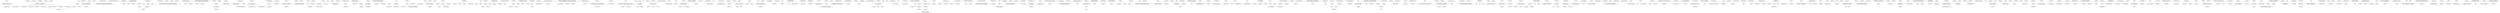 strict graph "" {
	1413	 [fontsize=12,
		height=0.19444444444444445,
		label="b'Midlake'",
		level=5,
		played=3273833.0,
		pos="5539.67,41935.59",
		weight=174137,
		width=0.5555555555555556];
	1619	 [fontsize=30,
		height=0.4722222222222222,
		label="b'Pedro the\\nLion'",
		level=1,
		played=4419533.0,
		pos="9994.39,43937.85",
		weight=240022,
		width=2.9444444444444446];
	1413 -- 1619	 [weight=1.0];
	2534	 [fontsize=12,
		height=0.19444444444444445,
		label="b'Richard Wagner'",
		level=5,
		played=1477160.0,
		pos="24488.38,-16106.14",
		weight=225495,
		width=1.1388888888888888];
	2502	 [fontsize=25,
		height=0.3888888888888889,
		label="b'Felix Mendelssohn'",
		level=2,
		played=1302263.0,
		pos="27529.55,-13546.69",
		weight=234010,
		width=2.9027777777777777];
	2534 -- 2502	 [weight=1.0];
	1300	 [fontsize=12,
		height=0.19444444444444445,
		label="b'Low'",
		level=5,
		played=5068740.0,
		pos="-280.35,43831.11",
		weight=226068,
		width=0.3055555555555556];
	2481	 [fontsize=30,
		height=0.4722222222222222,
		label="b'Yo La\\nTengo'",
		level=1,
		played=12114612.0,
		pos="3056.40,37543.51",
		weight=501036,
		width=2.625];
	1300 -- 2481	 [weight=1.0];
	591	 [fontsize=12,
		height=0.19444444444444445,
		label="b'Derek and\\nThe Dominos'",
		level=5,
		played=1592365.0,
		pos="38413.35,6146.57",
		weight=231125,
		width=1.8055555555555556];
	2166	 [fontsize=30,
		height=0.4722222222222222,
		label="b'The Jimi\\nHendrix Experience'",
		level=1,
		played=8493525.0,
		pos="39801.92,6194.09",
		weight=495688,
		width=5.569444444444445];
	591 -- 2166	 [weight=1.0];
	1122	 [fontsize=20,
		height=0.3194444444444444,
		label="b'Josh Ritter'",
		level=3,
		played=3266654.0,
		pos="-5449.66,44002.57",
		weight=186561,
		width=1.3333333333333333];
	1123	 [fontsize=12,
		height=0.19444444444444445,
		label="b'Josh Rouse'",
		level=5,
		played=3085098.0,
		pos="3175.36,42571.36",
		weight=185493,
		width=0.8472222222222222];
	1122 -- 1123	 [weight=1.0];
	1858	 [fontsize=30,
		height=0.4722222222222222,
		label="b'Simply Red'",
		level=1,
		played=3168648.0,
		pos="-38955.29,4083.89",
		weight=330517,
		width=2.138888888888889];
	845	 [fontsize=12,
		height=0.19444444444444445,
		label="b'Gabrielle'",
		level=5,
		played=1006709.0,
		pos="-18483.57,23615.79",
		weight=178191,
		width=0.6388888888888888];
	1858 -- 845	 [weight=1.0];
	1742	 [fontsize=12,
		height=0.19444444444444445,
		label="b'Robert Palmer'",
		level=5,
		played=1117169.0,
		pos="-41109.28,3357.15",
		weight=210546,
		width=1.0277777777777777];
	1858 -- 1742	 [weight=1.0];
	328	 [fontsize=12,
		height=0.19444444444444445,
		label="b'Booka Shade'",
		level=5,
		played=3533069.0,
		pos="3059.80,32766.35",
		weight=212158,
		width=0.9583333333333334];
	2320	 [fontsize=12,
		height=0.19444444444444445,
		label="b'Tiefschwarz'",
		level=5,
		played=592764.0,
		pos="3307.85,32805.56",
		weight=100188,
		width=0.8333333333333334];
	328 -- 2320	 [weight=1.0];
	2076	 [fontsize=12,
		height=0.19444444444444445,
		label="b'The Bouncing\\nSouls'",
		level=5,
		played=4477663.0,
		pos="-16290.09,-21768.74",
		weight=180190,
		width=1.5];
	1383	 [fontsize=30,
		height=0.4722222222222222,
		label="b'Me First and the\\nGimme Gimmes'",
		level=1,
		played=5712365.0,
		pos="18216.34,-26815.61",
		weight=228395,
		width=6.375];
	2076 -- 1383	 [weight=1.0];
	2559	 [fontsize=25,
		height=0.3888888888888889,
		label="b'Dennis Brown'",
		level=2,
		played=863861.0,
		pos="-23009.67,14770.87",
		weight=140788,
		width=2.1666666666666665];
	2577	 [fontsize=12,
		height=0.19444444444444445,
		label="b'Peter Tosh'",
		level=5,
		played=2078126.0,
		pos="-25978.28,16456.24",
		weight=233105,
		width=0.75];
	2559 -- 2577	 [weight=1.0];
	2548	 [fontsize=12,
		height=0.19444444444444445,
		label="b'Black Uhuru'",
		level=5,
		played=1335054.0,
		pos="-22928.94,15404.48",
		weight=174128,
		width=0.8611111111111112];
	2559 -- 2548	 [weight=1.0];
	2234	 [fontsize=30,
		height=0.4722222222222222,
		label="b'The Righteous\\nBrothers'",
		level=1,
		played=782787.0,
		pos="-6687.89,40371.03",
		weight=160867,
		width=4.638888888888889];
	236	 [fontsize=12,
		height=0.19444444444444445,
		label="b'Ben E.\\nKing'",
		level=5,
		played=873545.0,
		pos="-6521.05,39812.96",
		weight=201830,
		width=0.9305555555555556];
	2234 -- 236	 [weight=1.0];
	2122	 [fontsize=12,
		height=0.19444444444444445,
		label="b'The Drifters'",
		level=5,
		played=907009.0,
		pos="-5355.92,32709.62",
		weight=174271,
		width=0.8194444444444444];
	2234 -- 2122	 [weight=1.0];
	877	 [fontsize=12,
		height=0.19444444444444445,
		label="b'Glenn Miller'",
		level=5,
		played=1464662.0,
		pos="17564.28,22029.02",
		weight=193316,
		width=0.8472222222222222];
	383	 [fontsize=12,
		height=0.19444444444444445,
		label="b'Cab Calloway'",
		level=5,
		played=656505.0,
		pos="17864.57,22947.42",
		weight=126526,
		width=0.9861111111111112];
	877 -- 383	 [weight=1.0];
	1277	 [fontsize=12,
		height=0.19444444444444445,
		label="b'Little Richard'",
		level=5,
		played=1214839.0,
		pos="48353.05,4446.62",
		weight=194277,
		width=0.9166666666666666];
	459	 [fontsize=20,
		height=0.3194444444444444,
		label="b'Chubby Checker'",
		level=3,
		played=430651.0,
		pos="45478.88,4228.26",
		weight=101631,
		width=2.0694444444444446];
	1277 -- 459	 [weight=1.0];
	996	 [fontsize=12,
		height=0.19444444444444445,
		label="b'Immortal Technique'",
		level=5,
		played=4962720.0,
		pos="-15230.58,-6375.52",
		weight=171592,
		width=1.375];
	850	 [fontsize=30,
		height=0.4722222222222222,
		label="b'Gang Starr'",
		level=1,
		played=5060464.0,
		pos="-15070.89,3293.65",
		weight=267576,
		width=2.0416666666666665];
	996 -- 850	 [weight=1.0];
	175	 [fontsize=12,
		height=0.19444444444444445,
		label="b'Atmosphere'",
		level=5,
		played=11152125.0,
		pos="36013.96,17276.66",
		weight=207161,
		width=0.8611111111111112];
	996 -- 175	 [weight=1.0];
	614	 [fontsize=12,
		height=0.19444444444444445,
		label="b'Dionne Warwick'",
		level=5,
		played=956629.0,
		pos="-30305.62,4332.05",
		weight=170115,
		width=1.1388888888888888];
	2265	 [fontsize=25,
		height=0.3888888888888889,
		label="b'The Supremes'",
		level=2,
		played=1454527.0,
		pos="-10567.85,37345.50",
		weight=222145,
		width=2.2777777777777777];
	614 -- 2265	 [weight=1.0];
	2340	 [fontsize=25,
		height=0.3888888888888889,
		label="b'Tom Waits'",
		level=2,
		played=28050994.0,
		pos="29669.67,-3705.11",
		weight=622809,
		width=1.6666666666666667];
	1238	 [fontsize=12,
		height=0.19444444444444445,
		label="b'Leadbelly'",
		level=5,
		played=995661.0,
		pos="31570.54,-3701.60",
		weight=119088,
		width=0.6805555555555556];
	2340 -- 1238	 [weight=1.0];
	444	 [fontsize=12,
		height=0.19444444444444445,
		label="b'Chicks on\\nSpeed'",
		level=5,
		played=1353922.0,
		pos="2415.61,26945.02",
		weight=171260,
		width=1.2916666666666667];
	40	 [fontsize=25,
		height=0.3888888888888889,
		label="b'ADULT.'",
		level=2,
		played=1214547.0,
		pos="5877.67,29972.38",
		weight=115656,
		width=1.2361111111111112];
	444 -- 40	 [weight=1.0];
	1605	 [fontsize=12,
		height=0.19444444444444445,
		label="b'Paula Cole'",
		level=5,
		played=956449.0,
		pos="9287.14,-712.78",
		weight=176111,
		width=0.7777777777777778];
	668	 [fontsize=30,
		height=0.4722222222222222,
		label="b'Duncan Sheik'",
		level=1,
		played=1086325.0,
		pos="4433.77,-3629.37",
		weight=101168,
		width=2.5972222222222223];
	1605 -- 668	 [weight=1.0];
	1595	 [fontsize=12,
		height=0.19444444444444445,
		label="b'Paris Hilton'",
		level=5,
		played=4170931.0,
		pos="-35465.02,26668.93",
		weight=208320,
		width=0.8055555555555556];
	164	 [fontsize=30,
		height=0.4722222222222222,
		label="b'Ashlee Simpson'",
		level=1,
		played=7474313.0,
		pos="-38852.29,26551.47",
		weight=469115,
		width=3.013888888888889];
	1595 -- 164	 [weight=1.0];
	1314	 [fontsize=12,
		height=0.19444444444444445,
		label="b'Macaco'",
		level=5,
		played=1117348.0,
		pos="16744.48,10965.21",
		weight=104340,
		width=0.5694444444444444];
	225	 [fontsize=12,
		height=0.19444444444444445,
		label="b'Bebe'",
		level=5,
		played=1307791.0,
		pos="15906.14,12221.17",
		weight=125493,
		width=0.375];
	1314 -- 225	 [weight=1.0];
	1559	 [fontsize=12,
		height=0.19444444444444445,
		label="b'Ojos de\\nBrujo'",
		level=5,
		played=1366052.0,
		pos="15236.03,10358.42",
		weight=117639,
		width=1.0416666666666667];
	1314 -- 1559	 [weight=1.0];
	1466	 [fontsize=12,
		height=0.19444444444444445,
		label="b'Mr. Oizo'",
		level=5,
		played=2465502.0,
		pos="28803.08,5335.08",
		weight=230839,
		width=0.5833333333333334];
	2418	 [fontsize=25,
		height=0.3888888888888889,
		label="b'Vitalic'",
		level=2,
		played=3010782.0,
		pos="3883.37,31742.09",
		weight=241537,
		width=0.9305555555555556];
	1466 -- 2418	 [weight=1.0];
	1438	 [fontsize=12,
		height=0.19444444444444445,
		label="b\"Mo' Horizons\"",
		level=5,
		played=1512063.0,
		pos="29459.67,25388.65",
		weight=213986,
		width=0.9166666666666666];
	1282	 [fontsize=20,
		height=0.3194444444444444,
		label="b'Llorca'",
		level=3,
		played=575594.0,
		pos="30886.65,23731.14",
		weight=114751,
		width=0.7638888888888888];
	1438 -- 1282	 [weight=1.0];
	2032	 [fontsize=12,
		height=0.19444444444444445,
		label="b'Testament'",
		level=5,
		played=5934140.0,
		pos="39296.37,-9631.27",
		weight=201270,
		width=0.7361111111111112];
	1826	 [fontsize=30,
		height=0.4722222222222222,
		label="b'Sepultura'",
		level=1,
		played=10862870.0,
		pos="40042.41,-8982.78",
		weight=376107,
		width=1.7916666666666667];
	2032 -- 1826	 [weight=1.0];
	1370	 [fontsize=20,
		height=0.3194444444444444,
		label="b'Mauro Picotto'",
		level=3,
		played=924165.0,
		pos="-18984.53,1016.99",
		weight=131819,
		width=1.7222222222222223];
	1777	 [fontsize=12,
		height=0.19444444444444445,
		label="b'Safri Duo'",
		level=5,
		played=1033889.0,
		pos="-15341.62,9253.56",
		weight=137195,
		width=0.6666666666666666];
	1370 -- 1777	 [weight=1.0];
	1360	 [fontsize=30,
		height=0.4722222222222222,
		label="b'Masta Ace'",
		level=1,
		played=1826556.0,
		pos="34384.08,12016.75",
		weight=112153,
		width=1.9722222222222223];
	608	 [fontsize=12,
		height=0.19444444444444445,
		label="b'Dilated Peoples'",
		level=5,
		played=2518939.0,
		pos="-14917.55,3578.96",
		weight=186075,
		width=1.1111111111111112];
	1360 -- 608	 [weight=1.0];
	1177	 [fontsize=12,
		height=0.19444444444444445,
		label="b'Kenny Loggins'",
		level=5,
		played=1044474.0,
		pos="-23373.84,6161.92",
		weight=173609,
		width=1.0555555555555556];
	681	 [fontsize=12,
		height=0.19444444444444445,
		label="b'Eddie Money'",
		level=5,
		played=598446.0,
		pos="46369.66,-9573.96",
		weight=110609,
		width=0.9305555555555556];
	1177 -- 681	 [weight=1.0];
	254	 [fontsize=30,
		height=0.4722222222222222,
		label="b'Be Your\\nOwn Pet'",
		level=1,
		played=3620147.0,
		pos="10739.25,32473.30",
		weight=177691,
		width=3.4583333333333335];
	1288	 [fontsize=12,
		height=0.19444444444444445,
		label="b'Los Campesinos!'",
		level=5,
		played=4416514.0,
		pos="12892.18,37232.83",
		weight=211495,
		width=1.2222222222222223];
	254 -- 1288	 [weight=1.0];
	2182	 [fontsize=12,
		height=0.19444444444444445,
		label="b'The Long\\nBlondes'",
		level=5,
		played=2948758.0,
		pos="-19810.38,53250.04",
		weight=194201,
		width=1.375];
	254 -- 2182	 [weight=1.0];
	2469	 [fontsize=12,
		height=0.19444444444444445,
		label="b'XTC'",
		level=5,
		played=3162538.0,
		pos="19327.49,-12643.38",
		weight=214648,
		width=0.3194444444444444];
	598	 [fontsize=30,
		height=0.4722222222222222,
		label="b'Devo'",
		level=1,
		played=4259548.0,
		pos="22073.44,-14819.35",
		weight=306665,
		width=0.9861111111111112];
	2469 -- 598	 [weight=1.0];
	303	 [fontsize=12,
		height=0.19444444444444445,
		label="b'Blue October'",
		level=5,
		played=5275130.0,
		pos="-5763.09,-13840.79",
		weight=223936,
		width=0.9305555555555556];
	619	 [fontsize=12,
		height=0.19444444444444445,
		label="b'Dishwalla'",
		level=5,
		played=1601269.0,
		pos="7791.59,-12279.25",
		weight=146829,
		width=0.6805555555555556];
	303 -- 619	 [weight=1.0];
	47	 [fontsize=12,
		height=0.19444444444444445,
		label="b'Afterlife'",
		level=5,
		played=1558542.0,
		pos="32079.14,16418.92",
		weight=225205,
		width=0.5277777777777778];
	671	 [fontsize=20,
		height=0.3194444444444444,
		label="b'dZihan &\\nKamien'",
		level=3,
		played=2179239.0,
		pos="29684.06,22495.30",
		weight=268681,
		width=2.2916666666666665];
	47 -- 671	 [weight=1.0];
	1697	 [fontsize=12,
		height=0.19444444444444445,
		label="b'Rascal Flatts'",
		level=5,
		played=4874854.0,
		pos="-24768.99,26720.07",
		weight=181161,
		width=0.9166666666666666];
	1286	 [fontsize=12,
		height=0.19444444444444445,
		label="b'Lonestar'",
		level=5,
		played=1001966.0,
		pos="-28656.93,26538.55",
		weight=103286,
		width=0.625];
	1697 -- 1286	 [weight=1.0];
	1526	 [fontsize=12,
		height=0.19444444444444445,
		label="b'Nicola Conte'",
		level=5,
		played=1607532.0,
		pos="33453.60,29780.50",
		weight=217888,
		width=0.9027777777777778];
	1526 -- 671	 [weight=1.0];
	831	 [fontsize=30,
		height=0.4722222222222222,
		label="b'Fuel'",
		level=1,
		played=4350176.0,
		pos="-2263.69,13077.64",
		weight=373212,
		width=0.8194444444444444];
	89	 [fontsize=12,
		height=0.19444444444444445,
		label="b'Alter Bridge'",
		level=5,
		played=5337881.0,
		pos="-319.19,9147.42",
		weight=231894,
		width=0.8194444444444444];
	831 -- 89	 [weight=1.0];
	4	 [fontsize=12,
		height=0.19444444444444445,
		label="b'12 Stones'",
		level=5,
		played=3037477.0,
		pos="3468.03,10082.93",
		weight=201699,
		width=0.7222222222222222];
	831 -- 4	 [weight=1.0];
	1841	 [fontsize=12,
		height=0.19444444444444445,
		label="b'Shinedown'",
		level=5,
		played=5052128.0,
		pos="-4634.40,-20814.73",
		weight=169326,
		width=0.7916666666666666];
	831 -- 1841	 [weight=1.0];
	2204	 [fontsize=12,
		height=0.19444444444444445,
		label="b'Theory of\\na Deadman'",
		level=5,
		played=3080546.0,
		pos="4304.06,14117.67",
		weight=172224,
		width=1.625];
	831 -- 2204	 [weight=1.0];
	578	 [fontsize=12,
		height=0.19444444444444445,
		label="b'Default'",
		level=5,
		played=1917105.0,
		pos="-185.44,12523.87",
		weight=186893,
		width=0.5];
	831 -- 578	 [weight=1.0];
	566	 [fontsize=12,
		height=0.19444444444444445,
		label="b'Death'",
		level=5,
		played=8100906.0,
		pos="-3681.80,12168.64",
		weight=179941,
		width=0.4305555555555556];
	1531	 [fontsize=20,
		height=0.3194444444444444,
		label="b'Nile'",
		level=3,
		played=5495008.0,
		pos="-8896.05,8054.69",
		weight=132731,
		width=0.4861111111111111];
	566 -- 1531	 [weight=1.0];
	70	 [fontsize=15,
		height=0.2361111111111111,
		label="b'Alexisonfire'",
		level=4,
		played=15357958.0,
		pos="-878.90,-2078.34",
		weight=289077,
		width=1.0555555555555556];
	784	 [fontsize=12,
		height=0.19444444444444445,
		label="b'Fightstar'",
		level=5,
		played=2951237.0,
		pos="-6967.87,-12648.10",
		weight=100577,
		width=0.6111111111111112];
	70 -- 784	 [weight=1.0];
	631	 [fontsize=30,
		height=0.4722222222222222,
		label="b'DJ Krush'",
		level=1,
		played=4801063.0,
		pos="25974.73,3554.86",
		weight=297590,
		width=1.7222222222222223];
	630	 [fontsize=12,
		height=0.19444444444444445,
		label="b'DJ Food'",
		level=5,
		played=1918060.0,
		pos="24528.97,7415.35",
		weight=219384,
		width=0.6111111111111112];
	631 -- 630	 [weight=1.0];
	838	 [fontsize=12,
		height=0.19444444444444445,
		label="b'Funki Porcini'",
		level=5,
		played=1854007.0,
		pos="28618.56,11007.42",
		weight=231639,
		width=0.9166666666666666];
	631 -- 838	 [weight=1.0];
	1710	 [fontsize=12,
		height=0.19444444444444445,
		label="b'Red Snapper'",
		level=5,
		played=1693951.0,
		pos="26676.57,13856.07",
		weight=189162,
		width=0.9444444444444444];
	631 -- 1710	 [weight=1.0];
	45	 [fontsize=20,
		height=0.3194444444444444,
		label="b'A Flock\\nof Seagulls'",
		level=3,
		played=1172488.0,
		pos="-38038.78,3278.53",
		weight=191016,
		width=2.5416666666666665];
	2006	 [fontsize=12,
		height=0.19444444444444445,
		label="b'Talk Talk'",
		level=5,
		played=1989485.0,
		pos="-39905.34,-1003.97",
		weight=208688,
		width=0.5972222222222222];
	45 -- 2006	 [weight=1.0];
	476	 [fontsize=12,
		height=0.19444444444444445,
		label="b'Coal Chamber'",
		level=5,
		played=2582633.0,
		pos="2825.41,3330.25",
		weight=186532,
		width=1.0277777777777777];
	1540	 [fontsize=12,
		height=0.19444444444444445,
		label="b'Nonpoint'",
		level=5,
		played=2826196.0,
		pos="811.37,-10092.71",
		weight=166970,
		width=0.6388888888888888];
	476 -- 1540	 [weight=1.0];
	588	 [fontsize=30,
		height=0.4722222222222222,
		label="b'Deltron 3030'",
		level=1,
		played=2493033.0,
		pos="34213.24,14817.43",
		weight=149636,
		width=2.388888888888889];
	1325	 [fontsize=12,
		height=0.19444444444444445,
		label="b'Madvillain'",
		level=5,
		played=4713485.0,
		pos="34198.49,15180.81",
		weight=185607,
		width=0.7083333333333334];
	588 -- 1325	 [weight=1.0];
	1403	 [fontsize=12,
		height=0.19444444444444445,
		label="b'MF DOOM'",
		level=5,
		played=5689232.0,
		pos="39699.28,17074.77",
		weight=180309,
		width=0.7777777777777778];
	588 -- 1403	 [weight=1.0];
	42	 [fontsize=12,
		height=0.19444444444444445,
		label="b'Aesop Rock'",
		level=5,
		played=7490353.0,
		pos="36858.25,14717.11",
		weight=214080,
		width=0.8611111111111112];
	588 -- 42	 [weight=1.0];
	1206	 [fontsize=25,
		height=0.3888888888888889,
		label="b'Kreator'",
		level=2,
		played=6566242.0,
		pos="37787.57,-7461.17",
		weight=185539,
		width=1.1388888888888888];
	2408	 [fontsize=12,
		height=0.19444444444444445,
		label="b'Venom'",
		level=5,
		played=2319046.0,
		pos="35296.32,-2182.15",
		weight=120595,
		width=0.5];
	1206 -- 2408	 [weight=1.0];
	777	 [fontsize=12,
		height=0.19444444444444445,
		label="b'Fedde le\\nGrand'",
		level=5,
		played=1161343.0,
		pos="-22733.17,-7595.35",
		weight=192475,
		width=1.1944444444444444];
	878	 [fontsize=20,
		height=0.3194444444444444,
		label="b'Global Deejays'",
		level=3,
		played=959654.0,
		pos="-24234.12,-10224.96",
		weight=154709,
		width=1.8888888888888888];
	777 -- 878	 [weight=1.0];
	1482	 [fontsize=20,
		height=0.3194444444444444,
		label="b'My Bloody\\nValentine'",
		level=3,
		played=10034966.0,
		pos="2189.30,24312.21",
		weight=395548,
		width=2.6944444444444446];
	480	 [fontsize=12,
		height=0.19444444444444445,
		label="b'Cocteau Twins'",
		level=5,
		played=6530448.0,
		pos="-37675.48,-9414.67",
		weight=226994,
		width=1.0416666666666667];
	1482 -- 480	 [weight=1.0];
	549	 [fontsize=30,
		height=0.4722222222222222,
		label="b'Dave Matthews &\\nTim Reynolds'",
		level=1,
		played=1843299.0,
		pos="-7047.29,-26104.17",
		weight=110409,
		width=6.166666666666667];
	643	 [fontsize=12,
		height=0.19444444444444445,
		label="b'Donavon Frankenreiter'",
		level=5,
		played=2468938.0,
		pos="-13990.34,-29331.39",
		weight=220328,
		width=1.6111111111111112];
	549 -- 643	 [weight=1.0];
	551	 [fontsize=12,
		height=0.19444444444444445,
		label="b'Dave Matthews'",
		level=5,
		played=2467576.0,
		pos="-5932.20,-25594.01",
		weight=184828,
		width=1.0972222222222223];
	549 -- 551	 [weight=1.0];
	306	 [fontsize=12,
		height=0.19444444444444445,
		label="b'Blues Traveler'",
		level=5,
		played=1838658.0,
		pos="22094.21,12444.16",
		weight=178990,
		width=1.0138888888888888];
	549 -- 306	 [weight=1.0];
	723	 [fontsize=20,
		height=0.3194444444444444,
		label="b'Emmylou Harris'",
		level=3,
		played=1461270.0,
		pos="7151.78,-7045.27",
		weight=142511,
		width=1.9861111111111112];
	640	 [fontsize=12,
		height=0.19444444444444445,
		label="b'Dolly Parton'",
		level=5,
		played=2366202.0,
		pos="8997.54,5518.77",
		weight=224160,
		width=0.8611111111111112];
	723 -- 640	 [weight=1.0];
	1516	 [fontsize=12,
		height=0.19444444444444445,
		label="b'New Radicals'",
		level=5,
		played=1440757.0,
		pos="13935.68,-14999.74",
		weight=198737,
		width=0.9722222222222222];
	2331	 [fontsize=30,
		height=0.4722222222222222,
		label="b'Toad the\\nWet Sprocket'",
		level=1,
		played=1510389.0,
		pos="8463.30,-13634.23",
		weight=155873,
		width=4.5];
	1516 -- 2331	 [weight=1.0];
	2190	 [fontsize=15,
		height=0.2361111111111111,
		label="b'The Meters'",
		level=4,
		played=1061146.0,
		pos="27353.02,-9912.61",
		weight=102157,
		width=1.0416666666666667];
	329	 [fontsize=12,
		height=0.19444444444444445,
		label="b\"Booker T. &\\nThe MG's\"",
		level=5,
		played=1204884.0,
		pos="-4643.10,36072.44",
		weight=184502,
		width=1.625];
	2190 -- 329	 [weight=1.0];
	411	 [fontsize=12,
		height=0.19444444444444445,
		label="b'Cartel'",
		level=5,
		played=7807854.0,
		pos="-36887.23,-18016.59",
		weight=237403,
		width=0.4305555555555556];
	521	 [fontsize=30,
		height=0.4722222222222222,
		label="b'Cute Is What We\\nAim For'",
		level=1,
		played=8700617.0,
		pos="-15096.91,-14220.63",
		weight=202105,
		width=4.958333333333333];
	411 -- 521	 [weight=1.0];
	1997	 [fontsize=12,
		height=0.19444444444444445,
		label="b'Sylver'",
		level=5,
		played=1720299.0,
		pos="-19720.76,7368.56",
		weight=169309,
		width=0.4444444444444444];
	815	 [fontsize=25,
		height=0.3888888888888889,
		label="b'Fragma'",
		level=2,
		played=1465249.0,
		pos="-15280.77,5933.24",
		weight=196835,
		width=1.2083333333333333];
	1997 -- 815	 [weight=1.0];
	1925	 [fontsize=12,
		height=0.19444444444444445,
		label="b'Spiritualized'",
		level=5,
		played=3666275.0,
		pos="46721.84,8419.94",
		weight=192224,
		width=0.8611111111111112];
	2281	 [fontsize=30,
		height=0.4722222222222222,
		label="b'The Verve'",
		level=1,
		played=12105996.0,
		pos="45496.31,9076.47",
		weight=923596,
		width=1.9305555555555556];
	1925 -- 2281	 [weight=1.0];
	498	 [fontsize=12,
		height=0.19444444444444445,
		label="b'Count Basie'",
		level=5,
		played=1425243.0,
		pos="18828.41,21788.49",
		weight=203412,
		width=0.8611111111111112];
	498 -- 383	 [weight=1.0];
	1043	 [fontsize=12,
		height=0.19444444444444445,
		label="b'Ja Rule'",
		level=5,
		played=1650651.0,
		pos="-14543.57,-2056.80",
		weight=197508,
		width=0.5416666666666666];
	1284	 [fontsize=25,
		height=0.3888888888888889,
		label="b'Lloyd Banks'",
		level=2,
		played=1791056.0,
		pos="-12038.11,9188.39",
		weight=141309,
		width=1.9027777777777777];
	1043 -- 1284	 [weight=1.0];
	1344	 [fontsize=12,
		height=0.19444444444444445,
		label="b'Mario'",
		level=5,
		played=1930240.0,
		pos="-11737.84,15721.05",
		weight=209723,
		width=0.4027777777777778];
	1083	 [fontsize=25,
		height=0.3888888888888889,
		label="b'Joe'",
		level=2,
		played=1245112.0,
		pos="-22612.69,22695.01",
		weight=135278,
		width=0.5694444444444444];
	1344 -- 1083	 [weight=1.0];
	2273	 [fontsize=12,
		height=0.19444444444444445,
		label="b'The Troggs'",
		level=5,
		played=785576.0,
		pos="40943.10,3723.83",
		weight=170274,
		width=0.8055555555555556];
	2155	 [fontsize=30,
		height=0.4722222222222222,
		label="b'The Hollies'",
		level=1,
		played=1819505.0,
		pos="-30760.16,10446.85",
		weight=298630,
		width=2.0972222222222223];
	2273 -- 2155	 [weight=1.0];
	593	 [fontsize=12,
		height=0.19444444444444445,
		label="b'Descendents'",
		level=5,
		played=4975791.0,
		pos="-6135.77,16317.81",
		weight=186414,
		width=0.9305555555555556];
	593 -- 1383	 [weight=1.0];
	1130	 [fontsize=30,
		height=0.4722222222222222,
		label="b'Judy Garland'",
		level=1,
		played=644209.0,
		pos="-30268.75,5858.09",
		weight=112930,
		width=2.486111111111111];
	1843	 [fontsize=12,
		height=0.19444444444444445,
		label="b'Shirley Bassey'",
		level=5,
		played=1081565.0,
		pos="-30431.54,6472.85",
		weight=176025,
		width=1.0416666666666667];
	1130 -- 1843	 [weight=1.0];
	250	 [fontsize=12,
		height=0.19444444444444445,
		label="b'Better Than\\nEzra'",
		level=5,
		played=2674532.0,
		pos="14693.98,-11757.52",
		weight=234650,
		width=1.2777777777777777];
	2282	 [fontsize=30,
		height=0.4722222222222222,
		label="b'The Verve\\nPipe'",
		level=1,
		played=1217535.0,
		pos="7047.95,-14462.25",
		weight=171136,
		width=3.111111111111111];
	250 -- 2282	 [weight=1.0];
	255	 [fontsize=12,
		height=0.19444444444444445,
		label="b'Biffy Clyro'",
		level=5,
		played=6652870.0,
		pos="-2644.40,-7840.33",
		weight=174883,
		width=0.7083333333333334];
	784 -- 255	 [weight=1.0];
	732	 [fontsize=12,
		height=0.19444444444444445,
		label="b'Enter Shikari'",
		level=5,
		played=9597787.0,
		pos="-25904.70,-13337.57",
		weight=181388,
		width=0.9027777777777778];
	784 -- 732	 [weight=1.0];
	1483	 [fontsize=12,
		height=0.19444444444444445,
		label="b'My Brightest\\nDiamond'",
		level=5,
		played=1965374.0,
		pos="17398.95,-18977.69",
		weight=201832,
		width=1.6388888888888888];
	1794	 [fontsize=25,
		height=0.3888888888888889,
		label="b'Sarah Slean'",
		level=2,
		played=1003602.0,
		pos="13082.39,5738.58",
		weight=100375,
		width=1.9166666666666667];
	1483 -- 1794	 [weight=1.0];
	839	 [fontsize=12,
		height=0.19444444444444445,
		label="b\"Fun Lovin'\\nCriminals\"",
		level=5,
		played=2194376.0,
		pos="-10425.50,-24255.89",
		weight=191712,
		width=1.5];
	1248	 [fontsize=25,
		height=0.3888888888888889,
		label="b'Lenny Kravitz'",
		level=2,
		played=10473361.0,
		pos="12317.23,7488.22",
		weight=800370,
		width=2.111111111111111];
	839 -- 1248	 [weight=1.0];
	2341	 [fontsize=15,
		height=0.2361111111111111,
		label="b'Toni Braxton'",
		level=4,
		played=2100406.0,
		pos="-17144.04,24213.41",
		weight=289811,
		width=1.1388888888888888];
	125	 [fontsize=12,
		height=0.19444444444444445,
		label="b'Anita Baker'",
		level=5,
		played=660506.0,
		pos="-18089.69,24688.44",
		weight=106558,
		width=0.8194444444444444];
	2341 -- 125	 [weight=1.0];
	1149	 [fontsize=12,
		height=0.19444444444444445,
		label="b'Kamelot'",
		level=5,
		played=11754581.0,
		pos="35706.82,-12138.00",
		weight=216233,
		width=0.5833333333333334];
	589	 [fontsize=20,
		height=0.3194444444444444,
		label="b'Demons &\\nWizards'",
		level=3,
		played=3088530.0,
		pos="35161.87,4276.09",
		weight=146421,
		width=2.5416666666666665];
	1149 -- 589	 [weight=1.0];
	2318	 [fontsize=15,
		height=0.2361111111111111,
		label="b'Tiamat'",
		level=4,
		played=5180910.0,
		pos="37782.59,-15936.96",
		weight=159323,
		width=0.625];
	1156	 [fontsize=12,
		height=0.19444444444444445,
		label="b'Katatonia'",
		level=5,
		played=14395315.0,
		pos="-6073.62,13728.41",
		weight=217441,
		width=0.6666666666666666];
	2318 -- 1156	 [weight=1.0];
	1452	 [fontsize=12,
		height=0.19444444444444445,
		label="b'Moonspell'",
		level=5,
		played=7133821.0,
		pos="38845.86,-18206.88",
		weight=193201,
		width=0.7222222222222222];
	2318 -- 1452	 [weight=1.0];
	1573	 [fontsize=12,
		height=0.19444444444444445,
		label="b'Orson'",
		level=5,
		played=1855520.0,
		pos="-16178.51,39956.26",
		weight=197616,
		width=0.4444444444444444];
	2052	 [fontsize=30,
		height=0.4722222222222222,
		label="b'The Automatic'",
		level=1,
		played=2923669.0,
		pos="-14874.18,45403.28",
		weight=247640,
		width=2.6944444444444446];
	1573 -- 2052	 [weight=1.0];
	1199	 [fontsize=20,
		height=0.3194444444444444,
		label="b'Klaus Badelt'",
		level=3,
		played=4193797.0,
		pos="-29493.13,-14126.62",
		weight=211545,
		width=1.5694444444444444];
	1030	 [fontsize=12,
		height=0.19444444444444445,
		label="b'James Horner'",
		level=5,
		played=2764136.0,
		pos="-27603.95,-12953.65",
		weight=184293,
		width=1.0];
	1199 -- 1030	 [weight=1.0];
	1480	 [fontsize=12,
		height=0.19444444444444445,
		label="b'Mya'",
		level=5,
		played=1177034.0,
		pos="-13109.25,20298.11",
		weight=190710,
		width=0.3055555555555556];
	163	 [fontsize=20,
		height=0.3194444444444444,
		label="b'Ashanti'",
		level=3,
		played=2370220.0,
		pos="-8430.97,25097.83",
		weight=287385,
		width=0.9305555555555556];
	1480 -- 163	 [weight=1.0];
	2527	 [fontsize=12,
		height=0.19444444444444445,
		label="b'Maurice Ravel'",
		level=5,
		played=1058698.0,
		pos="34117.70,-12815.16",
		weight=196925,
		width=1.0138888888888888];
	2527 -- 2502	 [weight=1.0];
	1361	 [fontsize=30,
		height=0.4722222222222222,
		label="b'Mastodon'",
		level=1,
		played=8999225.0,
		pos="-2586.83,9347.94",
		weight=241190,
		width=1.8333333333333333];
	1013	 [fontsize=12,
		height=0.19444444444444445,
		label="b'Isis'",
		level=5,
		played=7666079.0,
		pos="-4492.90,22334.05",
		weight=176304,
		width=0.2361111111111111];
	1361 -- 1013	 [weight=1.0];
	2114	 [fontsize=12,
		height=0.19444444444444445,
		label="b'The Dillinger\\nEscape Plan'",
		level=5,
		played=6977219.0,
		pos="-8613.21,4465.26",
		weight=183619,
		width=1.9027777777777777];
	1361 -- 2114	 [weight=1.0];
	2493	 [fontsize=30,
		height=0.4722222222222222,
		label="b'ZZ Top'",
		level=1,
		played=6505625.0,
		pos="34365.14,-4317.14",
		weight=523070,
		width=1.3472222222222223];
	2065	 [fontsize=12,
		height=0.19444444444444445,
		label="b'The Black\\nCrowes'",
		level=5,
		played=3084893.0,
		pos="34653.92,-3339.68",
		weight=235491,
		width=1.375];
	2493 -- 2065	 [weight=1.0];
	1169	 [fontsize=30,
		height=0.4722222222222222,
		label="b'Keane'",
		level=1,
		played=25603025.0,
		pos="-4473.56,-4440.67",
		weight=1088831,
		width=1.2083333333333333];
	2304	 [fontsize=12,
		height=0.19444444444444445,
		label="b'Thirteen Senses'",
		level=5,
		played=2203701.0,
		pos="-14224.47,43756.55",
		weight=236836,
		width=1.1527777777777777];
	1169 -- 2304	 [weight=1.0];
	1145	 [fontsize=12,
		height=0.19444444444444445,
		label="b\"K's Choice\"",
		level=5,
		played=2815664.0,
		pos="3808.08,-575.75",
		weight=175853,
		width=0.75];
	944	 [fontsize=25,
		height=0.3888888888888889,
		label="b'Heather Nova'",
		level=2,
		played=2119548.0,
		pos="16708.75,-17623.87",
		weight=228168,
		width=2.1527777777777777];
	1145 -- 944	 [weight=1.0];
	786	 [fontsize=12,
		height=0.19444444444444445,
		label="b'Final Fantasy'",
		level=5,
		played=5746415.0,
		pos="1137.36,36379.50",
		weight=236347,
		width=0.9444444444444444];
	595	 [fontsize=12,
		height=0.19444444444444445,
		label="b'Destroyer'",
		level=5,
		played=3378744.0,
		pos="9493.04,45276.34",
		weight=174672,
		width=0.6944444444444444];
	786 -- 595	 [weight=1.0];
	1825	 [fontsize=12,
		height=0.19444444444444445,
		label="b'September'",
		level=5,
		played=2761460.0,
		pos="-20066.40,9007.58",
		weight=237685,
		width=0.7777777777777778];
	1907	 [fontsize=30,
		height=0.4722222222222222,
		label="b'Sophie Ellis-Bextor'",
		level=1,
		played=3608375.0,
		pos="-41948.20,26157.01",
		weight=310619,
		width=3.5277777777777777];
	1825 -- 1907	 [weight=1.0];
	264	 [fontsize=25,
		height=0.3888888888888889,
		label="b'Bill Withers'",
		level=2,
		played=2528565.0,
		pos="-8228.17,38691.24",
		weight=342098,
		width=1.75];
	2454	 [fontsize=12,
		height=0.19444444444444445,
		label="b'Wilson Pickett'",
		level=5,
		played=938058.0,
		pos="-6561.73,38921.95",
		weight=189818,
		width=0.9861111111111112];
	264 -- 2454	 [weight=1.0];
	2480	 [fontsize=12,
		height=0.19444444444444445,
		label="b'Ying Yang\\nTwins'",
		level=5,
		played=1675472.0,
		pos="-8382.51,1684.56",
		weight=158923,
		width=1.25];
	1645	 [fontsize=12,
		height=0.19444444444444445,
		label="b'Pitbull'",
		level=5,
		played=1513793.0,
		pos="-7863.31,16972.05",
		weight=125340,
		width=0.4305555555555556];
	2480 -- 1645	 [weight=1.0];
	1305	 [fontsize=30,
		height=0.4722222222222222,
		label="b'Ludacris'",
		level=1,
		played=6776141.0,
		pos="-13633.08,-4313.98",
		weight=423907,
		width=1.5833333333333333];
	2480 -- 1305	 [weight=1.0];
	1414	 [fontsize=12,
		height=0.19444444444444445,
		label="b'Midnight Juggernauts'",
		level=5,
		played=2120078.0,
		pos="8262.56,21624.58",
		weight=175402,
		width=1.5138888888888888];
	390	 [fontsize=20,
		height=0.3194444444444444,
		label="b'Calvin Harris'",
		level=3,
		played=3211145.0,
		pos="7722.51,26192.84",
		weight=264959,
		width=1.5972222222222223];
	1414 -- 390	 [weight=1.0];
	415	 [fontsize=12,
		height=0.19444444444444445,
		label="b'Cassandra Wilson'",
		level=5,
		played=1312535.0,
		pos="-4087.73,30581.41",
		weight=204337,
		width=1.2916666666666667];
	1932	 [fontsize=20,
		height=0.3194444444444444,
		label="b'Stacey Kent'",
		level=3,
		played=1064676.0,
		pos="-4710.76,29755.11",
		weight=136652,
		width=1.5];
	415 -- 1932	 [weight=1.0];
	534	 [fontsize=25,
		height=0.3888888888888889,
		label="b'Daniel Bedingfield'",
		level=2,
		played=1480861.0,
		pos="-32152.74,16305.88",
		weight=188172,
		width=2.8055555555555554];
	300	 [fontsize=12,
		height=0.19444444444444445,
		label="b'Blue'",
		level=5,
		played=1631460.0,
		pos="-38703.91,18672.20",
		weight=182399,
		width=0.3194444444444444];
	534 -- 300	 [weight=1.0];
	702	 [fontsize=12,
		height=0.19444444444444445,
		label="b'Elis Regina'",
		level=5,
		played=1531099.0,
		pos="26466.48,24289.46",
		weight=148727,
		width=0.8055555555555556];
	866	 [fontsize=12,
		height=0.19444444444444445,
		label="b'Gilberto Gil'",
		level=5,
		played=1254268.0,
		pos="24244.88,26758.11",
		weight=144354,
		width=0.7916666666666666];
	702 -- 866	 [weight=1.0];
	134	 [fontsize=12,
		height=0.19444444444444445,
		label="b'Ant\xc3\xb4nio Carlos\\nJobim'",
		level=5,
		played=2315117.0,
		pos="25294.46,24684.30",
		weight=209413,
		width=1.5833333333333333];
	702 -- 134	 [weight=1.0];
	1042	 [fontsize=12,
		height=0.19444444444444445,
		label="b'Jarabe de\\nPalo'",
		level=5,
		played=1896463.0,
		pos="14555.08,15020.68",
		weight=173446,
		width=1.1527777777777777];
	225 -- 1042	 [weight=1.0];
	806	 [fontsize=20,
		height=0.3194444444444444,
		label="b'Focus'",
		level=3,
		played=822816.0,
		pos="-32515.42,6585.86",
		weight=110746,
		width=0.7638888888888888];
	1665	 [fontsize=12,
		height=0.19444444444444445,
		label="b'Procol Harum'",
		level=5,
		played=1208406.0,
		pos="33568.08,4879.78",
		weight=204087,
		width=0.9722222222222222];
	806 -- 1665	 [weight=1.0];
	2244	 [fontsize=12,
		height=0.19444444444444445,
		label="b'The Sisters\\nof Mercy'",
		level=5,
		played=4781956.0,
		pos="-35772.53,-8109.14",
		weight=224487,
		width=1.5277777777777777];
	2038	 [fontsize=12,
		height=0.19444444444444445,
		label="b'The 69\\nEyes'",
		level=5,
		played=5442080.0,
		pos="-9006.51,-13191.26",
		weight=174859,
		width=0.9861111111111112];
	2244 -- 2038	 [weight=1.0];
	2373	 [fontsize=12,
		height=0.19444444444444445,
		label="b'Type O\\nNegative'",
		level=5,
		played=5883449.0,
		pos="37395.32,-18348.61",
		weight=195720,
		width=1.2638888888888888];
	2244 -- 2373	 [weight=1.0];
	216	 [fontsize=15,
		height=0.2361111111111111,
		label="b'Bauhaus'",
		level=4,
		played=5045001.0,
		pos="-36343.83,-10000.33",
		weight=251617,
		width=0.8194444444444444];
	2244 -- 216	 [weight=1.0];
	2272	 [fontsize=15,
		height=0.2361111111111111,
		label="b'The Tough\\nAlliance'",
		level=4,
		played=1928165.0,
		pos="-26107.38,32528.37",
		weight=114582,
		width=1.8472222222222223];
	2224	 [fontsize=12,
		height=0.19444444444444445,
		label="b'The Radio\\nDept.'",
		level=5,
		played=4609188.0,
		pos="3352.35,24162.09",
		weight=188633,
		width=1.2361111111111112];
	2272 -- 2224	 [weight=1.0];
	542	 [fontsize=25,
		height=0.3888888888888889,
		label="b'Dark Tranquillity'",
		level=2,
		played=14000112.0,
		pos="-5487.35,12578.25",
		weight=232932,
		width=2.513888888888889];
	1896	 [fontsize=12,
		height=0.19444444444444445,
		label="b'Soilwork'",
		level=5,
		played=13243334.0,
		pos="-3568.80,5837.67",
		weight=209276,
		width=0.5972222222222222];
	542 -- 1896	 [weight=1.0];
	103	 [fontsize=12,
		height=0.19444444444444445,
		label="b'Amorphis'",
		level=5,
		played=8056186.0,
		pos="-5488.10,13486.99",
		weight=206114,
		width=0.6805555555555556];
	542 -- 103	 [weight=1.0];
	712	 [fontsize=12,
		height=0.19444444444444445,
		label="b'Elvis Costello &\\nThe Attractions'",
		level=5,
		played=2352104.0,
		pos="22842.33,-12458.50",
		weight=182337,
		width=2.263888888888889];
	2075	 [fontsize=30,
		height=0.4722222222222222,
		label="b'The Boomtown\\nRats'",
		level=1,
		played=578807.0,
		pos="-35625.68,-6674.12",
		weight=101179,
		width=4.013888888888889];
	712 -- 2075	 [weight=1.0];
	2322	 [fontsize=25,
		height=0.3888888888888889,
		label="b'Tiger Lou'",
		level=2,
		played=2699557.0,
		pos="-23301.05,31993.01",
		weight=105194,
		width=1.4722222222222223];
	129	 [fontsize=12,
		height=0.19444444444444445,
		label="b'Anna Ternheim'",
		level=5,
		played=4242393.0,
		pos="-24545.74,30534.23",
		weight=189732,
		width=1.0694444444444444];
	2322 -- 129	 [weight=1.0];
	385	 [fontsize=12,
		height=0.19444444444444445,
		label="b'Caetano Veloso'",
		level=5,
		played=3466518.0,
		pos="24241.32,26245.64",
		weight=208615,
		width=1.125];
	866 -- 385	 [weight=1.0];
	1082	 [fontsize=12,
		height=0.19444444444444445,
		label="b'Jo\xc3\xa3o Gilberto'",
		level=5,
		played=1683234.0,
		pos="25988.09,26395.50",
		weight=139669,
		width=0.9444444444444444];
	866 -- 1082	 [weight=1.0];
	445	 [fontsize=12,
		height=0.19444444444444445,
		label="b'Chico Buarque'",
		level=5,
		played=4702884.0,
		pos="25177.84,26692.93",
		weight=170396,
		width=1.0555555555555556];
	866 -- 445	 [weight=1.0];
	1994	 [fontsize=12,
		height=0.19444444444444445,
		label="b'Sweet'",
		level=5,
		played=1293998.0,
		pos="48133.23,-1645.86",
		weight=181077,
		width=0.4444444444444444];
	1502	 [fontsize=12,
		height=0.19444444444444445,
		label="b'Nazareth'",
		level=5,
		played=1836981.0,
		pos="40793.34,-8970.54",
		weight=225983,
		width=0.6527777777777778];
	1994 -- 1502	 [weight=1.0];
	2026	 [fontsize=12,
		height=0.19444444444444445,
		label="b'Temple of\\nthe Dog'",
		level=5,
		played=1633114.0,
		pos="6958.36,-27585.32",
		weight=190349,
		width=1.375];
	74	 [fontsize=30,
		height=0.4722222222222222,
		label="b'Alice in\\nChains'",
		level=1,
		played=18477332.0,
		pos="749.56,-28967.55",
		weight=629040,
		width=3.0];
	2026 -- 74	 [weight=1.0];
	902	 [fontsize=20,
		height=0.3194444444444444,
		label="b'Grandaddy'",
		level=3,
		played=5483565.0,
		pos="3450.76,37769.79",
		weight=338703,
		width=1.375];
	1985	 [fontsize=12,
		height=0.19444444444444445,
		label="b'Super Furry\\nAnimals'",
		level=5,
		played=4496088.0,
		pos="-1787.56,34533.72",
		weight=225093,
		width=1.5277777777777777];
	902 -- 1985	 [weight=1.0];
	639	 [fontsize=12,
		height=0.19444444444444445,
		label="b'Does It Offend\\nYou, Yeah?'",
		level=5,
		played=3303967.0,
		pos="17054.20,34773.83",
		weight=218197,
		width=1.9305555555555556];
	925	 [fontsize=25,
		height=0.3888888888888889,
		label="b'Hadouken!'",
		level=2,
		played=3294601.0,
		pos="18878.64,25699.78",
		weight=106745,
		width=1.6805555555555556];
	639 -- 925	 [weight=1.0];
	694	 [fontsize=12,
		height=0.19444444444444445,
		label="b'Elastica'",
		level=5,
		played=1825955.0,
		pos="21168.89,12083.28",
		weight=212443,
		width=0.5555555555555556];
	1986	 [fontsize=25,
		height=0.3888888888888889,
		label="b'Supergrass'",
		level=2,
		played=6042048.0,
		pos="-11376.04,45074.43",
		weight=485340,
		width=1.7777777777777777];
	694 -- 1986	 [weight=1.0];
	2109	 [fontsize=20,
		height=0.3194444444444444,
		label="b'The Dave\\nBrubeck Quartet'",
		level=3,
		played=1630492.0,
		pos="13637.13,13465.25",
		weight=200121,
		width=3.4722222222222223];
	261	 [fontsize=12,
		height=0.19444444444444445,
		label="b'Bill Evans'",
		level=5,
		played=2682812.0,
		pos="11217.54,12164.83",
		weight=208659,
		width=0.6944444444444444];
	2109 -- 261	 [weight=1.0];
	2236	 [fontsize=12,
		height=0.19444444444444445,
		label="b'The Rocket\\nSummer'",
		level=5,
		played=6652103.0,
		pos="-36901.34,-18767.75",
		weight=183305,
		width=1.5416666666666667];
	2161	 [fontsize=30,
		height=0.4722222222222222,
		label="b'The Hush\\nSound'",
		level=1,
		played=7698449.0,
		pos="-12933.44,-9101.56",
		weight=139773,
		width=3.361111111111111];
	2236 -- 2161	 [weight=1.0];
	730	 [fontsize=25,
		height=0.3888888888888889,
		label="b'Enrique Iglesias'",
		level=2,
		played=6252538.0,
		pos="-38934.05,16674.60",
		weight=410708,
		width=2.4722222222222223];
	2437	 [fontsize=12,
		height=0.19444444444444445,
		label="b'Westlife'",
		level=5,
		played=3978506.0,
		pos="-39846.74,17034.95",
		weight=233132,
		width=0.5555555555555556];
	730 -- 2437	 [weight=1.0];
	2557	 [fontsize=12,
		height=0.19444444444444445,
		label="b'Damian Marley'",
		level=5,
		played=2917015.0,
		pos="-29844.38,16322.48",
		weight=186819,
		width=1.0694444444444444];
	2578	 [fontsize=30,
		height=0.4722222222222222,
		label="b'Sean Paul'",
		level=1,
		played=5639700.0,
		pos="-28401.62,17024.52",
		weight=460250,
		width=1.9305555555555556];
	2557 -- 2578	 [weight=1.0];
	1658	 [fontsize=12,
		height=0.19444444444444445,
		label="b'Powerman 5000'",
		level=5,
		played=3253922.0,
		pos="-2075.49,-24937.98",
		weight=226512,
		width=1.1666666666666667];
	1540 -- 1658	 [weight=1.0];
	2011	 [fontsize=15,
		height=0.2361111111111111,
		label="b'Taproot'",
		level=4,
		played=3068334.0,
		pos="-1006.88,-21362.26",
		weight=212719,
		width=0.6805555555555556];
	1540 -- 2011	 [weight=1.0];
	1657	 [fontsize=30,
		height=0.4722222222222222,
		label="b'Portishead'",
		level=1,
		played=30385057.0,
		pos="31214.38,4896.06",
		weight=1005250,
		width=2.0];
	1329	 [fontsize=12,
		height=0.19444444444444445,
		label="b'Mandalay'",
		level=5,
		played=1682644.0,
		pos="34154.63,18916.01",
		weight=237522,
		width=0.6944444444444444];
	1657 -- 1329	 [weight=1.0];
	958	 [fontsize=20,
		height=0.3194444444444444,
		label="b'Hilary Duff'",
		level=3,
		played=8249423.0,
		pos="-50035.91,3642.57",
		weight=408619,
		width=1.3055555555555556];
	1064	 [fontsize=12,
		height=0.19444444444444445,
		label="b'Jesse McCartney'",
		level=5,
		played=3564476.0,
		pos="-46664.42,5067.35",
		weight=202719,
		width=1.2222222222222223];
	958 -- 1064	 [weight=1.0];
	1538	 [fontsize=30,
		height=0.4722222222222222,
		label="b'No Doubt'",
		level=1,
		played=14627632.0,
		pos="7376.14,3451.67",
		weight=910959,
		width=1.7638888888888888];
	1980	 [fontsize=12,
		height=0.19444444444444445,
		label="b'Sugar Ray'",
		level=5,
		played=2173217.0,
		pos="-11659.33,-26864.37",
		weight=225325,
		width=0.75];
	1538 -- 1980	 [weight=1.0];
	729	 [fontsize=20,
		height=0.3194444444444444,
		label="b'Enon'",
		level=3,
		played=2787367.0,
		pos="15324.09,37125.22",
		weight=108667,
		width=0.6527777777777778];
	1945	 [fontsize=12,
		height=0.19444444444444445,
		label="b'Stephen Malkmus'",
		level=5,
		played=2016678.0,
		pos="4352.55,37072.80",
		weight=175760,
		width=1.2777777777777777];
	729 -- 1945	 [weight=1.0];
	1390	 [fontsize=12,
		height=0.19444444444444445,
		label="b'Menomena'",
		level=5,
		played=3842861.0,
		pos="3967.06,17775.57",
		weight=215426,
		width=0.8055555555555556];
	729 -- 1390	 [weight=1.0];
	2579	 [fontsize=12,
		height=0.19444444444444445,
		label="b'Seeed'",
		level=5,
		played=4545777.0,
		pos="-6049.09,26471.29",
		weight=205510,
		width=0.4722222222222222];
	2578 -- 2579	 [weight=1.0];
	1347	 [fontsize=12,
		height=0.19444444444444445,
		label="b'Mark Lanegan'",
		level=5,
		played=2476132.0,
		pos="8270.57,-30684.02",
		weight=141577,
		width=1.0138888888888888];
	1521	 [fontsize=12,
		height=0.19444444444444445,
		label="b'Nick Cave'",
		level=5,
		played=2097940.0,
		pos="1825.11,43608.62",
		weight=200734,
		width=0.7222222222222222];
	1347 -- 1521	 [weight=1.0];
	1681	 [fontsize=30,
		height=0.4722222222222222,
		label="b'Queens of the\\nStone Age'",
		level=1,
		played=39810597.0,
		pos="-5476.47,-22886.93",
		weight=999056,
		width=4.916666666666667];
	1347 -- 1681	 [weight=1.0];
	1637	 [fontsize=12,
		height=0.19444444444444445,
		label="b'Pharrell'",
		level=5,
		played=1924570.0,
		pos="-12623.45,13139.29",
		weight=193144,
		width=0.5416666666666666];
	1151	 [fontsize=30,
		height=0.4722222222222222,
		label="b'Kanye West'",
		level=1,
		played=40672064.0,
		pos="-19162.98,-4430.27",
		weight=1023445,
		width=2.25];
	1637 -- 1151	 [weight=1.0];
	2521	 [fontsize=12,
		height=0.19444444444444445,
		label="b'Johann Pachelbel'",
		level=5,
		played=1007458.0,
		pos="34177.51,-9823.04",
		weight=193816,
		width=1.2638888888888888];
	2521 -- 2502	 [weight=1.0];
	317	 [fontsize=12,
		height=0.19444444444444445,
		label="b\"Bomfunk MC's\"",
		level=5,
		played=1834742.0,
		pos="-22088.44,6969.24",
		weight=216041,
		width=1.0277777777777777];
	1666	 [fontsize=20,
		height=0.3194444444444444,
		label="b'Prodigy'",
		level=3,
		played=1223271.0,
		pos="22241.94,3682.88",
		weight=128831,
		width=0.9444444444444444];
	317 -- 1666	 [weight=1.0];
	1261	 [fontsize=12,
		height=0.19444444444444445,
		label="b'Lil Jon & The\\nEast Side Boyz'",
		level=5,
		played=1566773.0,
		pos="-12225.17,8529.69",
		weight=169318,
		width=2.111111111111111];
	1261 -- 1305	 [weight=1.0];
	865	 [fontsize=12,
		height=0.19444444444444445,
		label="b\"Gigi D'Agostino\"",
		level=5,
		played=2384887.0,
		pos="-24798.44,9212.01",
		weight=203961,
		width=1.0833333333333333];
	1777 -- 865	 [weight=1.0];
	46	 [fontsize=12,
		height=0.19444444444444445,
		label="b'After Forever'",
		level=5,
		played=4857721.0,
		pos="34011.07,-17483.09",
		weight=169540,
		width=0.9166666666666666];
	2465	 [fontsize=30,
		height=0.4722222222222222,
		label="b'Xandria'",
		level=1,
		played=3253756.0,
		pos="32390.53,-19660.39",
		weight=146459,
		width=1.4444444444444444];
	46 -- 2465	 [weight=1.0];
	1803	 [fontsize=12,
		height=0.19444444444444445,
		label="b'S\xc3\xa9bastien Tellier'",
		level=5,
		played=2191920.0,
		pos="29125.20,4665.05",
		weight=184097,
		width=1.1527777777777777];
	1165	 [fontsize=12,
		height=0.19444444444444445,
		label="b'Kavinsky'",
		level=5,
		played=967986.0,
		pos="30035.73,4079.84",
		weight=121006,
		width=0.6388888888888888];
	1803 -- 1165	 [weight=1.0];
	79	 [fontsize=30,
		height=0.4722222222222222,
		label="b'Alison Moyet'",
		level=1,
		played=644961.0,
		pos="-29332.36,-4167.17",
		weight=115870,
		width=2.388888888888889];
	2473	 [fontsize=12,
		height=0.19444444444444445,
		label="b'Yazoo'",
		level=5,
		played=1270277.0,
		pos="15950.94,-5302.57",
		weight=204540,
		width=0.4444444444444444];
	79 -- 2473	 [weight=1.0];
	2240	 [fontsize=12,
		height=0.19444444444444445,
		label="b'The Script'",
		level=5,
		played=2174525.0,
		pos="-20147.89,31686.55",
		weight=177474,
		width=0.7222222222222222];
	1567	 [fontsize=30,
		height=0.4722222222222222,
		label="b'OneRepublic'",
		level=1,
		played=5318393.0,
		pos="4667.85,6515.14",
		weight=293660,
		width=2.4166666666666665];
	2240 -- 1567	 [weight=1.0];
	2366	 [fontsize=12,
		height=0.19444444444444445,
		label="b'Turbonegro'",
		level=5,
		played=5753841.0,
		pos="4802.79,-15482.49",
		weight=184191,
		width=0.8194444444444444];
	466	 [fontsize=25,
		height=0.3888888888888889,
		label="b'CKY'",
		level=2,
		played=5088699.0,
		pos="3963.81,-15390.59",
		weight=252035,
		width=0.7222222222222222];
	2366 -- 466	 [weight=1.0];
	1984	 [fontsize=30,
		height=0.4722222222222222,
		label="b'Sunset Rubdown'",
		level=1,
		played=3236364.0,
		pos="9603.68,46391.46",
		weight=117490,
		width=3.1805555555555554];
	595 -- 1984	 [weight=1.0];
	84	 [fontsize=12,
		height=0.19444444444444445,
		label="b'All That\\nRemains'",
		level=5,
		played=9119620.0,
		pos="-4110.10,7727.30",
		weight=193659,
		width=1.2916666666666667];
	946	 [fontsize=20,
		height=0.3194444444444444,
		label="b'Heaven Shall\\nBurn'",
		level=3,
		played=6148143.0,
		pos="-2770.18,8560.15",
		weight=110961,
		width=2.4722222222222223];
	84 -- 946	 [weight=1.0];
	1506	 [fontsize=12,
		height=0.19444444444444445,
		label="b'Neko Case'",
		level=5,
		played=6335377.0,
		pos="5925.93,-7836.87",
		weight=227957,
		width=0.7916666666666666];
	388	 [fontsize=25,
		height=0.3888888888888889,
		label="b'Calexico'",
		level=2,
		played=7710814.0,
		pos="1614.43,41398.51",
		weight=330058,
		width=1.3333333333333333];
	1506 -- 388	 [weight=1.0];
	809	 [fontsize=12,
		height=0.19444444444444445,
		label="b\"Fool's Garden\"",
		level=5,
		played=1478830.0,
		pos="-36013.37,15913.44",
		weight=182806,
		width=0.9861111111111112];
	809 -- 2281	 [weight=1.0];
	2158	 [fontsize=12,
		height=0.19444444444444445,
		label="b'The Hoosiers'",
		level=5,
		played=2217773.0,
		pos="-19969.17,47975.45",
		weight=192647,
		width=0.9444444444444444];
	2158 -- 2052	 [weight=1.0];
	1464	 [fontsize=12,
		height=0.19444444444444445,
		label="b'Mr. Big'",
		level=5,
		played=2053539.0,
		pos="45837.68,622.55",
		weight=173796,
		width=0.5];
	763	 [fontsize=12,
		height=0.19444444444444445,
		label="b'Extreme'",
		level=5,
		played=1791894.0,
		pos="43632.65,-3881.63",
		weight=194185,
		width=0.5972222222222222];
	1464 -- 763	 [weight=1.0];
	321	 [fontsize=30,
		height=0.4722222222222222,
		label="b'Bon Jovi'",
		level=1,
		played=17942433.0,
		pos="-35068.41,13593.21",
		weight=858344,
		width=1.6111111111111112];
	1464 -- 321	 [weight=1.0];
	1740	 [fontsize=12,
		height=0.19444444444444445,
		label="b'Robert Johnson'",
		level=5,
		played=2217192.0,
		pos="30259.65,-9416.57",
		weight=179100,
		width=1.125];
	1238 -- 1740	 [weight=1.0];
	1256	 [fontsize=12,
		height=0.19444444444444445,
		label="b'Liars'",
		level=5,
		played=3449044.0,
		pos="14041.66,18959.81",
		weight=186567,
		width=0.3472222222222222];
	577	 [fontsize=25,
		height=0.3888888888888889,
		label="b'Deerhunter'",
		level=2,
		played=4959710.0,
		pos="3753.06,17942.05",
		weight=169185,
		width=1.75];
	1256 -- 577	 [weight=1.0];
	1787	 [fontsize=30,
		height=0.4722222222222222,
		label="b'Sandra'",
		level=1,
		played=1144645.0,
		pos="-34412.51,-4380.19",
		weight=120151,
		width=1.3472222222222223];
	233	 [fontsize=12,
		height=0.19444444444444445,
		label="b'Belinda Carlisle'",
		level=5,
		played=1324113.0,
		pos="-34206.89,-3156.27",
		weight=222056,
		width=1.0972222222222223];
	1787 -- 233	 [weight=1.0];
	205	 [fontsize=12,
		height=0.19444444444444445,
		label="b'Bananarama'",
		level=5,
		played=1140003.0,
		pos="-32565.70,-3997.03",
		weight=222532,
		width=0.9166666666666666];
	1787 -- 205	 [weight=1.0];
	1191	 [fontsize=12,
		height=0.19444444444444445,
		label="b'Kim Wilde'",
		level=5,
		played=1382815.0,
		pos="-30664.60,-5919.90",
		weight=234301,
		width=0.7083333333333334];
	1787 -- 1191	 [weight=1.0];
	1888	 [fontsize=12,
		height=0.19444444444444445,
		label="b'Snap!'",
		level=5,
		played=1017311.0,
		pos="-23167.81,10750.01",
		weight=196869,
		width=0.4166666666666667];
	656	 [fontsize=12,
		height=0.19444444444444445,
		label="b'Dr. Alban'",
		level=5,
		played=688595.0,
		pos="-28477.35,13279.92",
		weight=121557,
		width=0.6388888888888888];
	1888 -- 656	 [weight=1.0];
	644	 [fontsize=12,
		height=0.19444444444444445,
		label="b'Don Henley'",
		level=5,
		played=1193749.0,
		pos="-23256.03,6961.87",
		weight=207460,
		width=0.8333333333333334];
	1088	 [fontsize=25,
		height=0.3888888888888889,
		label="b'Joe Walsh'",
		level=2,
		played=780491.0,
		pos="42554.12,-10582.20",
		weight=142417,
		width=1.625];
	644 -- 1088	 [weight=1.0];
	1956	 [fontsize=12,
		height=0.19444444444444445,
		label="b'Stevie Ray Vaughan and\\nDouble Trouble'",
		level=5,
		played=2791168.0,
		pos="40018.86,7335.16",
		weight=233382,
		width=2.9305555555555554];
	1956 -- 2166	 [weight=1.0];
	504	 [fontsize=12,
		height=0.19444444444444445,
		label="b'Crash Test\\nDummies'",
		level=5,
		played=1816761.0,
		pos="13185.79,-13154.41",
		weight=186053,
		width=1.5555555555555556];
	2331 -- 504	 [weight=1.0];
	951	 [fontsize=15,
		height=0.2361111111111111,
		label="b'Herbert Gr\xc3\xb6nemeyer'",
		level=4,
		played=2021205.0,
		pos="515.93,27492.05",
		weight=135891,
		width=1.875];
	12	 [fontsize=12,
		height=0.19444444444444445,
		label="b'2raumwohnung'",
		level=5,
		played=2181543.0,
		pos="-1857.03,28818.82",
		weight=163349,
		width=1.0972222222222223];
	951 -- 12	 [weight=1.0];
	2457	 [fontsize=12,
		height=0.19444444444444445,
		label="b'Wir sind\\nHelden'",
		level=5,
		played=5958431.0,
		pos="-2413.45,25749.67",
		weight=231727,
		width=1.2083333333333333];
	951 -- 2457	 [weight=1.0];
	1451	 [fontsize=12,
		height=0.19444444444444445,
		label="b'Monty Python'",
		level=5,
		played=2324971.0,
		pos="13130.02,-25603.96",
		weight=174941,
		width=0.9722222222222222];
	1915	 [fontsize=12,
		height=0.19444444444444445,
		label="b'South Park'",
		level=5,
		played=1830438.0,
		pos="16036.78,-20934.69",
		weight=145323,
		width=0.7916666666666666];
	1451 -- 1915	 [weight=1.0];
	2186	 [fontsize=30,
		height=0.4722222222222222,
		label="b'The Magic\\nNumbers'",
		level=1,
		played=4149754.0,
		pos="-13998.85,40100.61",
		weight=311402,
		width=3.986111111111111];
	2420	 [fontsize=12,
		height=0.19444444444444445,
		label="b'Voxtrot'",
		level=5,
		played=3933188.0,
		pos="8646.44,45626.15",
		weight=207438,
		width=0.5];
	2186 -- 2420	 [weight=1.0];
	2130	 [fontsize=12,
		height=0.19444444444444445,
		label="b'The Fall'",
		level=5,
		played=3993481.0,
		pos="-39493.48,-9653.78",
		weight=181019,
		width=0.5694444444444444];
	1671	 [fontsize=12,
		height=0.19444444444444445,
		label="b'Public Image\\nLtd.'",
		level=5,
		played=1452601.0,
		pos="-39122.84,-8533.01",
		weight=165055,
		width=1.3055555555555556];
	2130 -- 1671	 [weight=1.0];
	2561	 [fontsize=12,
		height=0.19444444444444445,
		label="b'Die Fantastischen\\nVier'",
		level=5,
		played=3407805.0,
		pos="-5283.61,27973.25",
		weight=171131,
		width=1.6666666666666667];
	12 -- 2561	 [weight=1.0];
	1023	 [fontsize=20,
		height=0.3194444444444444,
		label="b'Jaga Jazzist'",
		level=3,
		played=2149391.0,
		pos="29202.10,10895.98",
		weight=162373,
		width=1.5416666666666667];
	1867	 [fontsize=12,
		height=0.19444444444444445,
		label="b'Skalpel'",
		level=5,
		played=2368452.0,
		pos="29051.14,12511.37",
		weight=186939,
		width=0.5277777777777778];
	1023 -- 1867	 [weight=1.0];
	527	 [fontsize=12,
		height=0.19444444444444445,
		label="b'Daddy Yankee'",
		level=5,
		played=2545941.0,
		pos="-7948.74,17601.24",
		weight=209032,
		width=1.0277777777777777];
	527 -- 1645	 [weight=1.0];
	1592	 [fontsize=12,
		height=0.19444444444444445,
		label="b'Paradise Lost'",
		level=5,
		played=8201637.0,
		pos="38817.20,-16601.60",
		weight=199139,
		width=0.9722222222222222];
	1824	 [fontsize=12,
		height=0.19444444444444445,
		label="b'Sentenced'",
		level=5,
		played=8494109.0,
		pos="-6427.54,9397.07",
		weight=196004,
		width=0.7638888888888888];
	1592 -- 1824	 [weight=1.0];
	1341	 [fontsize=25,
		height=0.3888888888888889,
		label="b'Maria Mena'",
		level=2,
		played=4627676.0,
		pos="-12460.26,36596.91",
		weight=266367,
		width=1.8333333333333333];
	844	 [fontsize=12,
		height=0.19444444444444445,
		label="b'Gabriella Cilmi'",
		level=5,
		played=1876293.0,
		pos="-38188.92,7443.73",
		weight=229391,
		width=1.0277777777777777];
	1341 -- 844	 [weight=1.0];
	2232	 [fontsize=20,
		height=0.3194444444444444,
		label="b'The Replacements'",
		level=3,
		played=3216690.0,
		pos="12103.49,9308.99",
		weight=153863,
		width=2.3333333333333335];
	2154	 [fontsize=12,
		height=0.19444444444444445,
		label="b'The Hold\\nSteady'",
		level=5,
		played=5499195.0,
		pos="7129.10,19732.66",
		weight=220160,
		width=1.2638888888888888];
	2232 -- 2154	 [weight=1.0];
	1525	 [fontsize=12,
		height=0.19444444444444445,
		label="b'Nico'",
		level=5,
		played=2190462.0,
		pos="31797.17,-1052.59",
		weight=210589,
		width=0.3194444444444444];
	1523	 [fontsize=30,
		height=0.4722222222222222,
		label="b'Nick Drake'",
		level=1,
		played=15153624.0,
		pos="1416.45,35161.37",
		weight=657487,
		width=2.0416666666666665];
	1525 -- 1523	 [weight=1.0];
	540	 [fontsize=12,
		height=0.19444444444444445,
		label="b'Danzig'",
		level=5,
		played=4307256.0,
		pos="42849.60,603.76",
		weight=209651,
		width=0.5];
	2408 -- 540	 [weight=1.0];
	189	 [fontsize=12,
		height=0.19444444444444445,
		label="b'Avantasia'",
		level=5,
		played=5645326.0,
		pos="33694.00,2652.71",
		weight=170353,
		width=0.6944444444444444];
	589 -- 189	 [weight=1.0];
	684	 [fontsize=12,
		height=0.19444444444444445,
		label="b'Edguy'",
		level=5,
		played=7429891.0,
		pos="43517.76,-2150.72",
		weight=182753,
		width=0.4583333333333333];
	589 -- 684	 [weight=1.0];
	1208	 [fontsize=30,
		height=0.4722222222222222,
		label="b'Kruder &\\nDorfmeister'",
		level=1,
		played=3615307.0,
		pos="30745.05,6765.38",
		weight=357924,
		width=4.152777777777778];
	2422	 [fontsize=12,
		height=0.19444444444444445,
		label="b'Waldeck'",
		level=5,
		played=1442204.0,
		pos="33084.30,18870.35",
		weight=184946,
		width=0.6111111111111112];
	1208 -- 2422	 [weight=1.0];
	1616	 [fontsize=12,
		height=0.19444444444444445,
		label="b'Peace Orchestra'",
		level=5,
		played=1032692.0,
		pos="31275.23,22543.58",
		weight=169484,
		width=1.1944444444444444];
	1208 -- 1616	 [weight=1.0];
	1109	 [fontsize=12,
		height=0.19444444444444445,
		label="b'Jonas Brothers'",
		level=5,
		played=7033450.0,
		pos="-49257.65,4272.43",
		weight=184349,
		width=1.0694444444444444];
	2093	 [fontsize=12,
		height=0.19444444444444445,
		label="b'The Click\\nFive'",
		level=5,
		played=2004430.0,
		pos="-45882.63,-6952.64",
		weight=111724,
		width=1.0833333333333333];
	1109 -- 2093	 [weight=1.0];
	1470	 [fontsize=12,
		height=0.19444444444444445,
		label="b'Mudhoney'",
		level=5,
		played=1945533.0,
		pos="1265.75,-30422.94",
		weight=189721,
		width=0.75];
	1470 -- 74	 [weight=1.0];
	1294	 [fontsize=20,
		height=0.3194444444444444,
		label="b'Louis Prima'",
		level=3,
		played=758050.0,
		pos="-24324.97,755.78",
		weight=134134,
		width=1.4722222222222223];
	383 -- 1294	 [weight=1.0];
	913	 [fontsize=12,
		height=0.19444444444444445,
		label="b'Guided by\\nVoices'",
		level=5,
		played=5982454.0,
		pos="5548.31,36825.10",
		weight=206163,
		width=1.3194444444444444];
	913 -- 2481	 [weight=1.0];
	2343	 [fontsize=12,
		height=0.19444444444444445,
		label="b'Tony Bennett'",
		level=5,
		played=1358648.0,
		pos="-26033.81,1919.36",
		weight=227587,
		width=0.9305555555555556];
	1294 -- 2343	 [weight=1.0];
	1291	 [fontsize=12,
		height=0.19444444444444445,
		label="b'Los Rodr\xc3\xadguez'",
		level=5,
		played=848868.0,
		pos="14718.47,13634.35",
		weight=102724,
		width=1.0277777777777777];
	1289	 [fontsize=12,
		height=0.19444444444444445,
		label="b'Los Fabulosos\\nCadillacs'",
		level=5,
		played=2009874.0,
		pos="12348.08,15873.22",
		weight=186279,
		width=1.7916666666666667];
	1291 -- 1289	 [weight=1.0];
	1291 -- 1042	 [weight=1.0];
	489	 [fontsize=12,
		height=0.19444444444444445,
		label="b'Commodores'",
		level=5,
		played=987081.0,
		pos="-3976.09,38127.52",
		weight=212591,
		width=0.9583333333333334];
	2200	 [fontsize=25,
		height=0.3888888888888889,
		label="b\"The O'Jays\"",
		level=2,
		played=653810.0,
		pos="-7789.69,38282.42",
		weight=143905,
		width=1.75];
	489 -- 2200	 [weight=1.0];
	880	 [fontsize=12,
		height=0.19444444444444445,
		label="b'Gloria Gaynor'",
		level=5,
		played=850057.0,
		pos="-26986.10,1870.39",
		weight=201123,
		width=0.9861111111111112];
	880 -- 1843	 [weight=1.0];
	408	 [fontsize=12,
		height=0.19444444444444445,
		label="b'Carole King'",
		level=5,
		played=1816684.0,
		pos="11749.18,-8606.54",
		weight=215500,
		width=0.8333333333333334];
	406	 [fontsize=15,
		height=0.2361111111111111,
		label="b'Carly Simon'",
		level=4,
		played=1263543.0,
		pos="-31508.91,3190.10",
		weight=204859,
		width=1.1111111111111112];
	408 -- 406	 [weight=1.0];
	246	 [fontsize=12,
		height=0.19444444444444445,
		label="b'Bernard Herrmann'",
		level=5,
		played=925794.0,
		pos="-27501.42,-11369.35",
		weight=176836,
		width=1.3194444444444444];
	246 -- 1030	 [weight=1.0];
	140	 [fontsize=25,
		height=0.3888888888888889,
		label="b'Aphex Twin'",
		level=2,
		played=21242277.0,
		pos="18800.46,2843.67",
		weight=664060,
		width=1.8194444444444444];
	2406	 [fontsize=12,
		height=0.19444444444444445,
		label="b'Venetian Snares'",
		level=5,
		played=5512152.0,
		pos="22822.95,1156.68",
		weight=182520,
		width=1.1666666666666667];
	140 -- 2406	 [weight=1.0];
	1422	 [fontsize=12,
		height=0.19444444444444445,
		label="b'Miley Cyrus'",
		level=5,
		played=5412797.0,
		pos="-44808.38,5624.40",
		weight=216043,
		width=0.8194444444444444];
	1422 -- 164	 [weight=1.0];
	440	 [fontsize=12,
		height=0.19444444444444445,
		label="b'Chic'",
		level=5,
		played=786064.0,
		pos="-35764.06,2279.07",
		weight=171406,
		width=0.3194444444444444];
	1166	 [fontsize=25,
		height=0.3888888888888889,
		label="b'KC and the\\nSunshine Band'",
		level=2,
		played=1024547.0,
		pos="-28075.40,3561.73",
		weight=197107,
		width=4.388888888888889];
	440 -- 1166	 [weight=1.0];
	841	 [fontsize=12,
		height=0.19444444444444445,
		label="b'G. Love &\\nSpecial Sauce'",
		level=5,
		played=2276639.0,
		pos="-12616.34,-30540.35",
		weight=192410,
		width=1.8472222222222223];
	2362	 [fontsize=30,
		height=0.4722222222222222,
		label="b'Tristan Prettyman'",
		level=1,
		played=1504593.0,
		pos="-14202.50,-31517.19",
		weight=153970,
		width=3.2916666666666665];
	841 -- 2362	 [weight=1.0];
	758	 [fontsize=12,
		height=0.19444444444444445,
		label="b'Everlast'",
		level=5,
		played=3074486.0,
		pos="-15166.26,264.46",
		weight=207852,
		width=0.5694444444444444];
	841 -- 758	 [weight=1.0];
	981	 [fontsize=12,
		height=0.19444444444444445,
		label="b\"I'm From\\nBarcelona\"",
		level=5,
		played=2920294.0,
		pos="5802.65,35401.95",
		weight=188730,
		width=1.4583333333333333];
	2213	 [fontsize=30,
		height=0.4722222222222222,
		label="b'The Polyphonic\\nSpree'",
		level=1,
		played=3149632.0,
		pos="5338.02,41912.36",
		weight=223443,
		width=4.333333333333333];
	981 -- 2213	 [weight=1.0];
	345	 [fontsize=12,
		height=0.19444444444444445,
		label="b'Brandi Carlile'",
		level=5,
		played=2314257.0,
		pos="7002.97,1328.36",
		weight=177229,
		width=0.9444444444444444];
	345 -- 2362	 [weight=1.0];
	144	 [fontsize=25,
		height=0.3888888888888889,
		label="b'Apparat'",
		level=2,
		played=3757399.0,
		pos="26230.27,-1729.29",
		weight=158464,
		width=1.2222222222222223];
	1649	 [fontsize=12,
		height=0.19444444444444445,
		label="b'Plaid'",
		level=5,
		played=3267596.0,
		pos="25468.58,359.67",
		weight=206666,
		width=0.3611111111111111];
	144 -- 1649	 [weight=1.0];
	638	 [fontsize=12,
		height=0.19444444444444445,
		label="b'Dntel'",
		level=5,
		played=2675682.0,
		pos="2392.79,21512.35",
		weight=202537,
		width=0.375];
	144 -- 638	 [weight=1.0];
	1472	 [fontsize=12,
		height=0.19444444444444445,
		label="b'MUM'",
		level=5,
		played=2164117.0,
		pos="557.01,17400.33",
		weight=173564,
		width=0.3888888888888889];
	144 -- 1472	 [weight=1.0];
	2074	 [fontsize=12,
		height=0.19444444444444445,
		label="b'The Books'",
		level=5,
		played=4897414.0,
		pos="13903.25,22543.48",
		weight=213141,
		width=0.7638888888888888];
	2191	 [fontsize=25,
		height=0.3888888888888889,
		label="b'The Microphones'",
		level=2,
		played=4524008.0,
		pos="16737.24,20195.11",
		weight=209964,
		width=2.6944444444444446];
	2074 -- 2191	 [weight=1.0];
	2202	 [fontsize=12,
		height=0.19444444444444445,
		label="b'The Orb'",
		level=5,
		played=2533065.0,
		pos="20062.28,-178.68",
		weight=230698,
		width=0.5833333333333334];
	206	 [fontsize=20,
		height=0.3194444444444444,
		label="b'Banco de\\nGaia'",
		level=3,
		played=1091649.0,
		pos="21196.83,-9271.09",
		weight=141388,
		width=2.0];
	2202 -- 206	 [weight=1.0];
	176	 [fontsize=12,
		height=0.19444444444444445,
		label="b'Atomic Kitten'",
		level=5,
		played=1418354.0,
		pos="-31507.54,23010.44",
		weight=191060,
		width=0.9305555555555556];
	1477	 [fontsize=15,
		height=0.2361111111111111,
		label="b'Mutya Buena'",
		level=4,
		played=931054.0,
		pos="-31201.70,24759.08",
		weight=149083,
		width=1.2083333333333333];
	176 -- 1477	 [weight=1.0];
	1543	 [fontsize=12,
		height=0.19444444444444445,
		label="b'Norther'",
		level=5,
		played=6251292.0,
		pos="-6361.74,9898.64",
		weight=145502,
		width=0.5277777777777778];
	1824 -- 1543	 [weight=1.0];
	550	 [fontsize=12,
		height=0.19444444444444445,
		label="b'Dave Brubeck'",
		level=5,
		played=1767586.0,
		pos="10919.83,12931.47",
		weight=205179,
		width=1.0];
	431	 [fontsize=25,
		height=0.3888888888888889,
		label="b'Charlie Parker'",
		level=2,
		played=2936642.0,
		pos="23110.36,25206.18",
		weight=238264,
		width=2.2222222222222223];
	550 -- 431	 [weight=1.0];
	632	 [fontsize=30,
		height=0.4722222222222222,
		label="b'DJ Mehdi'",
		level=1,
		played=1004857.0,
		pos="27387.59,2931.86",
		weight=114930,
		width=1.7638888888888888];
	2375	 [fontsize=12,
		height=0.19444444444444445,
		label="b'Uffie'",
		level=5,
		played=2669222.0,
		pos="8115.95,29499.46",
		weight=203166,
		width=0.3194444444444444];
	632 -- 2375	 [weight=1.0];
	458	 [fontsize=12,
		height=0.19444444444444445,
		label="b'Chromeo'",
		level=5,
		played=3844948.0,
		pos="9196.39,23206.69",
		weight=225280,
		width=0.6666666666666666];
	632 -- 458	 [weight=1.0];
	20	 [fontsize=12,
		height=0.19444444444444445,
		label="b'4 Strings'",
		level=5,
		played=1758081.0,
		pos="-17341.40,5014.47",
		weight=175971,
		width=0.625];
	20 -- 815	 [weight=1.0];
	1495	 [fontsize=12,
		height=0.19444444444444445,
		label="b'Natalie Cole'",
		level=5,
		played=1039221.0,
		pos="-17761.87,25572.91",
		weight=176528,
		width=0.8611111111111112];
	1492	 [fontsize=30,
		height=0.4722222222222222,
		label="b'Nancy Wilson'",
		level=1,
		played=731569.0,
		pos="-17842.38,26529.54",
		weight=148489,
		width=2.5555555555555554];
	1495 -- 1492	 [weight=1.0];
	1752	 [fontsize=12,
		height=0.19444444444444445,
		label="b'Roger Sanchez'",
		level=5,
		played=1090505.0,
		pos="-20925.79,-5246.26",
		weight=193698,
		width=1.0972222222222223];
	573	 [fontsize=20,
		height=0.3194444444444444,
		label="b'Deep Dish'",
		level=3,
		played=2271362.0,
		pos="-23438.67,-1588.63",
		weight=275645,
		width=1.3055555555555556];
	1752 -- 573	 [weight=1.0];
	1352	 [fontsize=12,
		height=0.19444444444444445,
		label="b'Martha Wainwright'",
		level=5,
		played=2173174.0,
		pos="15259.82,-15383.47",
		weight=207931,
		width=1.3055555555555556];
	248	 [fontsize=25,
		height=0.3888888888888889,
		label="b'Beth Orton'",
		level=2,
		played=3570700.0,
		pos="16950.20,-16001.04",
		weight=312380,
		width=1.6805555555555556];
	1352 -- 248	 [weight=1.0];
	894	 [fontsize=12,
		height=0.19444444444444445,
		label="b'Good Shoes'",
		level=5,
		played=2602406.0,
		pos="-19055.61,52942.33",
		weight=196826,
		width=0.8888888888888888];
	1488	 [fontsize=30,
		height=0.4722222222222222,
		label="b'Mystery Jets'",
		level=1,
		played=3042262.0,
		pos="18012.60,24353.12",
		weight=224026,
		width=2.3472222222222223];
	894 -- 1488	 [weight=1.0];
	181	 [fontsize=20,
		height=0.3194444444444444,
		label="b'Audio Bullys'",
		level=3,
		played=2103162.0,
		pos="16831.67,-2753.38",
		weight=206117,
		width=1.5416666666666667];
	417	 [fontsize=12,
		height=0.19444444444444445,
		label="b'Cassius'",
		level=5,
		played=1900381.0,
		pos="4754.02,33776.52",
		weight=215609,
		width=0.5694444444444444];
	181 -- 417	 [weight=1.0];
	1295	 [fontsize=12,
		height=0.19444444444444445,
		label="b'Louis XIV'",
		level=5,
		played=2228230.0,
		pos="10054.37,29948.64",
		weight=187630,
		width=0.6805555555555556];
	485	 [fontsize=25,
		height=0.3888888888888889,
		label="b'Cold War\\nKids'",
		level=2,
		played=7591755.0,
		pos="10534.09,19211.71",
		weight=424655,
		width=2.4166666666666665];
	1295 -- 485	 [weight=1.0];
	410	 [fontsize=12,
		height=0.19444444444444445,
		label="b'Carrie Underwood'",
		level=5,
		played=4580626.0,
		pos="-33594.24,21165.76",
		weight=208255,
		width=1.2916666666666667];
	622	 [fontsize=20,
		height=0.3194444444444444,
		label="b'Dixie Chicks'",
		level=3,
		played=4672473.0,
		pos="9614.92,4042.08",
		weight=241869,
		width=1.5416666666666667];
	410 -- 622	 [weight=1.0];
	2290	 [fontsize=12,
		height=0.19444444444444445,
		label="b'The Whitest\\nBoy Alive'",
		level=5,
		played=4571285.0,
		pos="6245.56,20677.81",
		weight=226964,
		width=1.625];
	186	 [fontsize=30,
		height=0.4722222222222222,
		label="b'Au Revoir\\nSimone'",
		level=1,
		played=3109331.0,
		pos="3079.57,45220.22",
		weight=192139,
		width=3.5972222222222223];
	2290 -- 186	 [weight=1.0];
	1653	 [fontsize=12,
		height=0.19444444444444445,
		label="b'Poe'",
		level=5,
		played=1987906.0,
		pos="5037.67,-3510.75",
		weight=170106,
		width=0.2916666666666667];
	1653 -- 1794	 [weight=1.0];
	2504	 [fontsize=12,
		height=0.19444444444444445,
		label="b'Franz Liszt'",
		level=5,
		played=1323277.0,
		pos="30810.32,-15714.99",
		weight=220388,
		width=0.7777777777777778];
	2504 -- 2502	 [weight=1.0];
	2045	 [fontsize=12,
		height=0.19444444444444445,
		label="b'The American\\nAnalog Set'",
		level=5,
		played=3693455.0,
		pos="-7822.11,52551.85",
		weight=195624,
		width=1.875];
	1619 -- 2045	 [weight=1.0];
	1851	 [fontsize=12,
		height=0.19444444444444445,
		label="b'Silver Jews'",
		level=5,
		played=3061797.0,
		pos="9148.87,45106.40",
		weight=174930,
		width=0.8055555555555556];
	1851 -- 2481	 [weight=1.0];
	467	 [fontsize=12,
		height=0.19444444444444445,
		label="b'Clannad'",
		level=5,
		played=2832285.0,
		pos="-29407.96,-8571.65",
		weight=235533,
		width=0.5972222222222222];
	423	 [fontsize=25,
		height=0.3888888888888889,
		label="b'Celtic Woman'",
		level=2,
		played=1318206.0,
		pos="-24188.51,-6430.02",
		weight=114314,
		width=2.1666666666666665];
	467 -- 423	 [weight=1.0];
	1324	 [fontsize=12,
		height=0.19444444444444445,
		label="b'Madsen'",
		level=5,
		played=3195394.0,
		pos="-4741.78,25372.67",
		weight=112263,
		width=0.5694444444444444];
	1406	 [fontsize=12,
		height=0.19444444444444445,
		label="b'mia'",
		level=5,
		played=1931566.0,
		pos="-420.52,26484.82",
		weight=169410,
		width=0.2638888888888889];
	1324 -- 1406	 [weight=1.0];
	1928	 [fontsize=15,
		height=0.2361111111111111,
		label="b'Sportfreunde Stiller'",
		level=4,
		played=3686500.0,
		pos="-4010.16,24420.33",
		weight=175936,
		width=1.75];
	1324 -- 1928	 [weight=1.0];
	1405	 [fontsize=25,
		height=0.3888888888888889,
		label="b'M.I.A.'",
		level=2,
		played=14954538.0,
		pos="-8513.86,19918.73",
		weight=563873,
		width=0.9166666666666666];
	873	 [fontsize=12,
		height=0.19444444444444445,
		label="b'Girl Talk'",
		level=5,
		played=10927216.0,
		pos="34586.24,16654.49",
		weight=192956,
		width=0.5694444444444444];
	1405 -- 873	 [weight=1.0];
	1220	 [fontsize=12,
		height=0.19444444444444445,
		label="b'Lady Sovereign'",
		level=5,
		played=2946784.0,
		pos="16237.68,-3444.12",
		weight=204482,
		width=1.0972222222222223];
	1405 -- 1220	 [weight=1.0];
	2515	 [fontsize=12,
		height=0.19444444444444445,
		label="b'Gustav Mahler'",
		level=5,
		played=1030887.0,
		pos="24008.74,-13920.68",
		weight=177729,
		width=1.0277777777777777];
	2515 -- 2502	 [weight=1.0];
	2323	 [fontsize=12,
		height=0.19444444444444445,
		label="b'Tilly and\\nthe Wall'",
		level=5,
		played=4705555.0,
		pos="8052.32,33388.43",
		weight=234611,
		width=1.2638888888888888];
	2323 -- 186	 [weight=1.0];
	1117	 [fontsize=25,
		height=0.3888888888888889,
		label="b'Jos\xc3\xa9 Gonz\xc3\xa1lez'",
		level=2,
		played=13893748.0,
		pos="25101.63,14926.32",
		weight=545027,
		width=2.3055555555555554];
	1517	 [fontsize=12,
		height=0.19444444444444445,
		label="b'Newton Faulkner'",
		level=5,
		played=2641463.0,
		pos="-20581.50,33664.45",
		weight=201563,
		width=1.1944444444444444];
	1117 -- 1517	 [weight=1.0];
	424	 [fontsize=12,
		height=0.19444444444444445,
		label="b'Chaka Khan'",
		level=5,
		played=972618.0,
		pos="-12382.54,27491.53",
		weight=178036,
		width=0.875];
	424 -- 125	 [weight=1.0];
	1960	 [fontsize=12,
		height=0.19444444444444445,
		label="b'Stina Nordenstam'",
		level=5,
		played=1952281.0,
		pos="-22484.34,30735.18",
		weight=178962,
		width=1.2638888888888888];
	718	 [fontsize=20,
		height=0.3194444444444444,
		label="b'Emiliana Torrini'",
		level=3,
		played=6989251.0,
		pos="-20257.28,29643.59",
		weight=393116,
		width=1.9305555555555556];
	1960 -- 718	 [weight=1.0];
	2274	 [fontsize=12,
		height=0.19444444444444445,
		label="b'The Turtles'",
		level=5,
		played=1018999.0,
		pos="40804.54,13626.04",
		weight=171696,
		width=0.7916666666666666];
	2155 -- 2274	 [weight=1.0];
	2184	 [fontsize=12,
		height=0.19444444444444445,
		label="b\"The Lovin'\\nSpoonful\"",
		level=5,
		played=1145479.0,
		pos="45757.76,12131.91",
		weight=185729,
		width=1.4722222222222223];
	2155 -- 2184	 [weight=1.0];
	19	 [fontsize=25,
		height=0.3888888888888889,
		label="b'4 Non\\nBlondes'",
		level=2,
		played=944506.0,
		pos="19834.29,13994.96",
		weight=176534,
		width=2.4722222222222223];
	1909	 [fontsize=12,
		height=0.19444444444444445,
		label="b'Soul Asylum'",
		level=5,
		played=1337885.0,
		pos="18695.32,9119.39",
		weight=197627,
		width=0.875];
	19 -- 1909	 [weight=1.0];
	426	 [fontsize=12,
		height=0.19444444444444445,
		label="b'Chamillionaire'",
		level=5,
		played=3888838.0,
		pos="-6715.44,-3127.80",
		weight=188537,
		width=1.0];
	426 -- 1305	 [weight=1.0];
	510	 [fontsize=12,
		height=0.19444444444444445,
		label="b'Crosby, Stills\\n& Nash'",
		level=5,
		played=1594419.0,
		pos="-30070.85,10080.98",
		weight=177306,
		width=1.5555555555555556];
	2402	 [fontsize=30,
		height=0.4722222222222222,
		label="b'Van Morrison'",
		level=1,
		played=9171618.0,
		pos="-28986.58,10545.39",
		weight=650090,
		width=2.486111111111111];
	510 -- 2402	 [weight=1.0];
	448	 [fontsize=12,
		height=0.19444444444444445,
		label="b'Chingy'",
		level=5,
		played=1549946.0,
		pos="-8174.46,1478.20",
		weight=188408,
		width=0.5];
	448 -- 1305	 [weight=1.0];
	1910	 [fontsize=25,
		height=0.3888888888888889,
		label="b'Soul Coughing'",
		level=2,
		played=2007567.0,
		pos="7332.03,-12826.90",
		weight=159918,
		width=2.2916666666666665];
	2434	 [fontsize=12,
		height=0.19444444444444445,
		label="b'Ween'",
		level=5,
		played=5834629.0,
		pos="11330.65,46653.89",
		weight=217278,
		width=0.4166666666666667];
	1910 -- 2434	 [weight=1.0];
	1142	 [fontsize=20,
		height=0.3194444444444444,
		label="b'Justin Nozuka'",
		level=3,
		played=1038071.0,
		pos="-22337.27,32620.20",
		weight=107972,
		width=1.75];
	2018	 [fontsize=12,
		height=0.19444444444444445,
		label="b'Teddy Geiger'",
		level=5,
		played=1968359.0,
		pos="-47067.77,6927.53",
		weight=171716,
		width=0.9444444444444444];
	1142 -- 2018	 [weight=1.0];
	883	 [fontsize=12,
		height=0.19444444444444445,
		label="b'God Is\\nan Astronaut'",
		level=5,
		played=8009483.0,
		pos="-4248.19,20544.25",
		weight=201858,
		width=1.4861111111111112];
	885	 [fontsize=15,
		height=0.2361111111111111,
		label="b'Godspeed You!\\nBlack Emperor'",
		level=4,
		played=5296733.0,
		pos="-3455.12,19273.19",
		weight=272618,
		width=2.9027777777777777];
	883 -- 885	 [weight=1.0];
	1509	 [fontsize=12,
		height=0.19444444444444445,
		label="b'Nena'",
		level=5,
		played=1605397.0,
		pos="-1981.42,30706.60",
		weight=228159,
		width=0.3888888888888889];
	768	 [fontsize=30,
		height=0.4722222222222222,
		label="b'Falco'",
		level=1,
		played=1735924.0,
		pos="897.97,27239.77",
		weight=184335,
		width=1.0277777777777777];
	1509 -- 768	 [weight=1.0];
	1134	 [fontsize=12,
		height=0.19444444444444445,
		label="b'Julieta Venegas'",
		level=5,
		played=2584397.0,
		pos="16978.01,13079.42",
		weight=198629,
		width=1.1111111111111112];
	1128	 [fontsize=20,
		height=0.3194444444444444,
		label="b'Juanes'",
		level=3,
		played=4066703.0,
		pos="18928.13,17217.18",
		weight=310537,
		width=0.9027777777777778];
	1134 -- 1128	 [weight=1.0];
	477	 [fontsize=12,
		height=0.19444444444444445,
		label="b'Cobra Starship'",
		level=5,
		played=7758398.0,
		pos="-33470.62,-17051.04",
		weight=196460,
		width=1.0555555555555556];
	477 -- 2161	 [weight=1.0];
	814	 [fontsize=25,
		height=0.3888888888888889,
		label="b'Four Tet'",
		level=2,
		played=6841879.0,
		pos="35752.05,31109.75",
		weight=355413,
		width=1.3194444444444444];
	403	 [fontsize=12,
		height=0.19444444444444445,
		label="b'Caribou'",
		level=5,
		played=3875495.0,
		pos="13508.14,17915.51",
		weight=214318,
		width=0.5555555555555556];
	814 -- 403	 [weight=1.0];
	1696	 [fontsize=20,
		height=0.3194444444444444,
		label="b'Ra Ra\\nRiot'",
		level=3,
		played=1543135.0,
		pos="12551.11,40886.78",
		weight=114080,
		width=1.5138888888888888];
	2255	 [fontsize=12,
		height=0.19444444444444445,
		label="b'The Stills'",
		level=5,
		played=2792045.0,
		pos="13739.08,41909.32",
		weight=199921,
		width=0.6527777777777778];
	1696 -- 2255	 [weight=1.0];
	368	 [fontsize=25,
		height=0.3888888888888889,
		label="b'Buddy Guy'",
		level=2,
		played=1463492.0,
		pos="32433.14,-7793.55",
		weight=168170,
		width=1.7222222222222223];
	2072	 [fontsize=12,
		height=0.19444444444444445,
		label="b'The Blues\\nBrothers'",
		level=5,
		played=2831754.0,
		pos="27777.43,-4819.03",
		weight=235488,
		width=1.4444444444444444];
	368 -- 2072	 [weight=1.0];
	1469	 [fontsize=12,
		height=0.19444444444444445,
		label="b'Muddy Waters'",
		level=5,
		played=2717445.0,
		pos="32144.31,-6580.58",
		weight=236634,
		width=1.0138888888888888];
	368 -- 1469	 [weight=1.0];
	1797	 [fontsize=12,
		height=0.19444444444444445,
		label="b'Sasha'",
		level=5,
		played=1679031.0,
		pos="-19214.94,-1877.53",
		weight=185908,
		width=0.4583333333333333];
	573 -- 1797	 [weight=1.0];
	1136	 [fontsize=12,
		height=0.19444444444444445,
		label="b'Junior Jack'",
		level=5,
		played=969541.0,
		pos="-20022.44,-5742.92",
		weight=175889,
		width=0.8055555555555556];
	573 -- 1136	 [weight=1.0];
	1227	 [fontsize=12,
		height=0.19444444444444445,
		label="b'La Oreja de\\nVan Gogh'",
		level=5,
		played=3056623.0,
		pos="14722.79,11196.82",
		weight=175298,
		width=1.6527777777777777];
	1227 -- 1128	 [weight=1.0];
	2314	 [fontsize=30,
		height=0.4722222222222222,
		label="b'Thrice'",
		level=1,
		played=16236169.0,
		pos="-1252.14,-2794.03",
		weight=387528,
		width=1.1666666666666667];
	464	 [fontsize=12,
		height=0.19444444444444445,
		label="b'Circa Survive'",
		level=5,
		played=10819734.0,
		pos="-24645.83,-12026.88",
		weight=216017,
		width=0.9444444444444444];
	2314 -- 464	 [weight=1.0];
	1920	 [fontsize=12,
		height=0.19444444444444445,
		label="b'Sparta'",
		level=5,
		played=3858971.0,
		pos="-848.36,-274.76",
		weight=171114,
		width=0.4722222222222222];
	2314 -- 1920	 [weight=1.0];
	717	 [fontsize=12,
		height=0.19444444444444445,
		label="b'Emery'",
		level=5,
		played=7144329.0,
		pos="-13524.82,-12263.62",
		weight=205735,
		width=0.4583333333333333];
	2314 -- 717	 [weight=1.0];
	1805	 [fontsize=12,
		height=0.19444444444444445,
		label="b'Scary Kids\\nScaring Kids'",
		level=5,
		played=5193824.0,
		pos="-1975.05,-2531.12",
		weight=169599,
		width=1.7638888888888888];
	2314 -- 1805	 [weight=1.0];
	1245	 [fontsize=12,
		height=0.19444444444444445,
		label="b'Lemon Jelly'",
		level=5,
		played=2775615.0,
		pos="28289.09,6996.91",
		weight=195296,
		width=0.8472222222222222];
	327	 [fontsize=20,
		height=0.3194444444444444,
		label="b'Bonobo'",
		level=3,
		played=12111954.0,
		pos="29889.14,8370.59",
		weight=471515,
		width=0.9583333333333334];
	1245 -- 327	 [weight=1.0];
	2036	 [fontsize=12,
		height=0.19444444444444445,
		label="b'The Good, The Bad\\n& The Queen'",
		level=5,
		played=3383281.0,
		pos="-16183.74,44024.07",
		weight=183329,
		width=2.4583333333333335];
	2036 -- 2281	 [weight=1.0];
	2104	 [fontsize=12,
		height=0.19444444444444445,
		label="b'The Cult'",
		level=5,
		played=2493260.0,
		pos="43825.45,-5029.84",
		weight=190384,
		width=0.5972222222222222];
	916	 [fontsize=30,
		height=0.4722222222222222,
		label="b\"Guns N'\\nRoses\"",
		level=1,
		played=36335776.0,
		pos="36863.86,-3785.77",
		weight=1276030,
		width=3.0277777777777777];
	2104 -- 916	 [weight=1.0];
	272	 [fontsize=25,
		height=0.3888888888888889,
		label="b'Bitter:Sweet'",
		level=2,
		played=1149207.0,
		pos="13977.10,7162.30",
		weight=122634,
		width=1.875];
	745	 [fontsize=12,
		height=0.19444444444444445,
		label="b'Esthero'",
		level=5,
		played=1614986.0,
		pos="-18993.42,40673.33",
		weight=180090,
		width=0.5555555555555556];
	272 -- 745	 [weight=1.0];
	348	 [fontsize=12,
		height=0.19444444444444445,
		label="b'Brazilian Girls'",
		level=5,
		played=2409865.0,
		pos="-42742.21,20712.48",
		weight=196183,
		width=0.9722222222222222];
	272 -- 348	 [weight=1.0];
	598 -- 1671	 [weight=1.0];
	2220	 [fontsize=12,
		height=0.19444444444444445,
		label="b'The Psychedelic\\nFurs'",
		level=5,
		played=1443920.0,
		pos="-39714.52,-6889.12",
		weight=208640,
		width=1.6111111111111112];
	598 -- 2220	 [weight=1.0];
	855	 [fontsize=12,
		height=0.19444444444444445,
		label="b'Gary Numan'",
		level=5,
		played=2257812.0,
		pos="-44477.51,-831.93",
		weight=193756,
		width=0.9027777777777778];
	598 -- 855	 [weight=1.0];
	676	 [fontsize=12,
		height=0.19444444444444445,
		label="b'Earth, Wind\\n& Fire'",
		level=5,
		played=1411524.0,
		pos="-5229.01,38698.07",
		weight=176780,
		width=1.375];
	676 -- 2200	 [weight=1.0];
	711	 [fontsize=12,
		height=0.19444444444444445,
		label="b'Eluvium'",
		level=5,
		played=3223612.0,
		pos="-2040.37,23323.79",
		weight=187273,
		width=0.5694444444444444];
	1313	 [fontsize=25,
		height=0.3888888888888889,
		label="b'M83'",
		level=2,
		played=12538896.0,
		pos="2657.03,23371.35",
		weight=493679,
		width=0.6805555555555556];
	711 -- 1313	 [weight=1.0];
	2441	 [fontsize=12,
		height=0.19444444444444445,
		label="b'Wheatus'",
		level=5,
		played=1713357.0,
		pos="5211.94,-13049.80",
		weight=222176,
		width=0.6388888888888888];
	1978	 [fontsize=25,
		height=0.3888888888888889,
		label="b'Sugarcult'",
		level=2,
		played=7827749.0,
		pos="-20414.78,-26198.37",
		weight=411221,
		width=1.4722222222222223];
	2441 -- 1978	 [weight=1.0];
	1744	 [fontsize=12,
		height=0.19444444444444445,
		label="b'Robin Thicke'",
		level=5,
		played=2137826.0,
		pos="-18788.74,16663.50",
		weight=168586,
		width=0.9166666666666666];
	1476	 [fontsize=25,
		height=0.3888888888888889,
		label="b'Musiq'",
		level=2,
		played=1456713.0,
		pos="-15420.24,17814.59",
		weight=110855,
		width=0.9305555555555556];
	1744 -- 1476	 [weight=1.0];
	735	 [fontsize=12,
		height=0.19444444444444445,
		label="b'Epica'",
		level=5,
		played=8264479.0,
		pos="31406.28,-18025.76",
		weight=214512,
		width=0.4027777777777778];
	735 -- 2465	 [weight=1.0];
	1069	 [fontsize=12,
		height=0.19444444444444445,
		label="b'Jill Scott'",
		level=5,
		played=2851914.0,
		pos="-24989.71,25712.84",
		weight=233196,
		width=0.5833333333333334];
	1069 -- 1476	 [weight=1.0];
	515	 [fontsize=12,
		height=0.19444444444444445,
		label="b'Culture Club'",
		level=5,
		played=1197071.0,
		pos="-30477.20,-2861.56",
		weight=219778,
		width=0.875];
	1916	 [fontsize=30,
		height=0.4722222222222222,
		label="b'Spandau Ballet'",
		level=1,
		played=1126173.0,
		pos="-43366.37,-4939.89",
		weight=200569,
		width=2.8333333333333335];
	515 -- 1916	 [weight=1.0];
	698	 [fontsize=12,
		height=0.19444444444444445,
		label="b'Electric Six'",
		level=5,
		played=5648656.0,
		pos="5353.39,-12251.53",
		weight=228070,
		width=0.7777777777777778];
	2291	 [fontsize=30,
		height=0.4722222222222222,
		label="b'The White\\nStripes'",
		level=1,
		played=48044689.0,
		pos="-1107.82,-7681.67",
		weight=1242635,
		width=3.5555555555555554];
	698 -- 2291	 [weight=1.0];
	1983	 [fontsize=30,
		height=0.4722222222222222,
		label="b'Sunrise Avenue'",
		level=1,
		played=3305105.0,
		pos="5036.25,8003.94",
		weight=181985,
		width=2.9444444444444446];
	1706	 [fontsize=12,
		height=0.19444444444444445,
		label="b'Reamonn'",
		level=5,
		played=2458106.0,
		pos="5010.27,6650.93",
		weight=196349,
		width=0.6944444444444444];
	1983 -- 1706	 [weight=1.0];
	623	 [fontsize=12,
		height=0.19444444444444445,
		label="b'Dizzee Rascal'",
		level=5,
		played=3985756.0,
		pos="15834.40,-3226.19",
		weight=212994,
		width=1.0138888888888888];
	2259	 [fontsize=20,
		height=0.3194444444444444,
		label="b'The Streets'",
		level=3,
		played=10567543.0,
		pos="16231.26,-3371.08",
		weight=459699,
		width=1.4444444444444444];
	623 -- 2259	 [weight=1.0];
	1439	 [fontsize=12,
		height=0.19444444444444445,
		label="b'Mobb Deep'",
		level=5,
		played=3638406.0,
		pos="-12028.96,-5931.90",
		weight=207866,
		width=0.8333333333333334];
	1709	 [fontsize=30,
		height=0.4722222222222222,
		label="b'Redman'",
		level=1,
		played=1852239.0,
		pos="-9860.39,3038.77",
		weight=131327,
		width=1.5833333333333333];
	1439 -- 1709	 [weight=1.0];
	2013	 [fontsize=12,
		height=0.19444444444444445,
		label="b'Taylor Swift'",
		level=5,
		played=7166919.0,
		pos="-20263.37,25315.98",
		weight=209740,
		width=0.8055555555555556];
	766	 [fontsize=12,
		height=0.19444444444444445,
		label="b'Faith Hill'",
		level=5,
		played=2142312.0,
		pos="-28164.07,30358.57",
		weight=231645,
		width=0.6111111111111112];
	2013 -- 766	 [weight=1.0];
	1219	 [fontsize=12,
		height=0.19444444444444445,
		label="b'Ladyhawke'",
		level=5,
		played=2873277.0,
		pos="8739.43,26464.51",
		weight=189872,
		width=0.8055555555555556];
	953	 [fontsize=12,
		height=0.19444444444444445,
		label="b'Hercules and\\nLove Affair'",
		level=5,
		played=1871851.0,
		pos="9190.82,24034.43",
		weight=141260,
		width=1.7916666666666667];
	1219 -- 953	 [weight=1.0];
	33	 [fontsize=20,
		height=0.3194444444444444,
		label="b'Ace of\\nBase'",
		level=3,
		played=3893048.0,
		pos="-35615.18,11046.72",
		weight=371921,
		width=1.6527777777777777];
	656 -- 33	 [weight=1.0];
	924	 [fontsize=12,
		height=0.19444444444444445,
		label="b'Haddaway'",
		level=5,
		played=1339402.0,
		pos="-24820.52,10257.29",
		weight=236096,
		width=0.7638888888888888];
	924 -- 33	 [weight=1.0];
	1763	 [fontsize=30,
		height=0.4722222222222222,
		label="b'Roxette'",
		level=1,
		played=6849316.0,
		pos="-35597.12,15051.51",
		weight=461144,
		width=1.4444444444444444];
	1723	 [fontsize=12,
		height=0.19444444444444445,
		label="b'Richard Marx'",
		level=5,
		played=1137427.0,
		pos="-36270.65,15770.21",
		weight=180069,
		width=0.9444444444444444];
	1763 -- 1723	 [weight=1.0];
	2051	 [fontsize=12,
		height=0.19444444444444445,
		label="b'Theatre of\\nTragedy'",
		level=5,
		played=4643142.0,
		pos="37521.40,-16642.42",
		weight=182832,
		width=1.4166666666666667];
	2051 -- 2465	 [weight=1.0];
	201	 [fontsize=12,
		height=0.19444444444444445,
		label="b'Bad Brains'",
		level=5,
		played=4276808.0,
		pos="-6123.60,16862.12",
		weight=185689,
		width=0.7777777777777778];
	276	 [fontsize=20,
		height=0.3194444444444444,
		label="b'Black Flag'",
		level=3,
		played=5206935.0,
		pos="-6702.81,15721.45",
		weight=215829,
		width=1.3055555555555556];
	201 -- 276	 [weight=1.0];
	1237	 [fontsize=30,
		height=0.4722222222222222,
		label="b'LCD Soundsystem'",
		level=1,
		played=11303797.0,
		pos="11926.21,23978.75",
		weight=622881,
		width=3.486111111111111];
	547	 [fontsize=12,
		height=0.19444444444444445,
		label="b'Datarock'",
		level=5,
		played=2332654.0,
		pos="18109.63,34930.81",
		weight=196999,
		width=0.6388888888888888];
	1237 -- 547	 [weight=1.0];
	1137	 [fontsize=12,
		height=0.19444444444444445,
		label="b'Junior Senior'",
		level=5,
		played=2121891.0,
		pos="21828.11,36639.93",
		weight=205844,
		width=0.9305555555555556];
	1237 -- 1137	 [weight=1.0];
	1237 -- 953	 [weight=1.0];
	625	 [fontsize=12,
		height=0.19444444444444445,
		label="b'Django Reinhardt'",
		level=5,
		played=3270438.0,
		pos="-11197.27,32016.97",
		weight=203998,
		width=1.2361111111111112];
	263	 [fontsize=30,
		height=0.4722222222222222,
		label="b'Billie Holiday'",
		level=1,
		played=7788794.0,
		pos="-11113.34,33289.51",
		weight=521970,
		width=2.388888888888889];
	625 -- 263	 [weight=1.0];
	28	 [fontsize=12,
		height=0.19444444444444445,
		label="b'ABC'",
		level=5,
		played=1035018.0,
		pos="-41358.35,-2635.99",
		weight=173133,
		width=0.3333333333333333];
	1916 -- 28	 [weight=1.0];
	2380	 [fontsize=12,
		height=0.19444444444444445,
		label="b'Ultravox'",
		level=5,
		played=1481079.0,
		pos="-41787.41,4331.94",
		weight=196742,
		width=0.5833333333333334];
	1916 -- 2380	 [weight=1.0];
	202	 [fontsize=12,
		height=0.19444444444444445,
		label="b'Bad Company'",
		level=5,
		played=1912656.0,
		pos="47883.79,-7776.57",
		weight=230502,
		width=1.0138888888888888];
	807	 [fontsize=30,
		height=0.4722222222222222,
		label="b'Foghat'",
		level=1,
		played=825556.0,
		pos="33843.80,-3316.20",
		weight=139956,
		width=1.3055555555555556];
	202 -- 807	 [weight=1.0];
	2207	 [fontsize=12,
		height=0.19444444444444445,
		label="b'The Pharcyde'",
		level=5,
		played=2204705.0,
		pos="39595.20,19295.59",
		weight=177117,
		width=0.9861111111111112];
	1457	 [fontsize=30,
		height=0.4722222222222222,
		label="b'Mos Def'",
		level=1,
		played=5863778.0,
		pos="-17735.78,-4135.89",
		weight=311431,
		width=1.5555555555555556];
	2207 -- 1457	 [weight=1.0];
	1933	 [fontsize=12,
		height=0.19444444444444445,
		label="b'Stacie Orrico'",
		level=5,
		played=1596790.0,
		pos="-38964.97,23289.58",
		weight=193566,
		width=0.9166666666666666];
	1477 -- 1933	 [weight=1.0];
	1669	 [fontsize=12,
		height=0.19444444444444445,
		label="b'Psapp'",
		level=5,
		played=3283159.0,
		pos="-16301.33,36902.92",
		weight=184617,
		width=0.4583333333333333];
	1669 -- 186	 [weight=1.0];
	2064	 [fontsize=12,
		height=0.19444444444444445,
		label="b'The Bird and\\nthe Bee'",
		level=5,
		played=2734029.0,
		pos="-16691.14,33906.00",
		weight=188926,
		width=1.5833333333333333];
	2064 -- 186	 [weight=1.0];
	1767	 [fontsize=12,
		height=0.19444444444444445,
		label="b'Rufio'",
		level=5,
		played=3073954.0,
		pos="-26145.63,-25852.08",
		weight=176498,
		width=0.375];
	2050	 [fontsize=30,
		height=0.4722222222222222,
		label="b'The Ataris'",
		level=1,
		played=7585380.0,
		pos="-15724.21,-14031.52",
		weight=402386,
		width=1.9027777777777777];
	1767 -- 2050	 [weight=1.0];
	1138	 [fontsize=12,
		height=0.19444444444444445,
		label="b'Junkie XL'",
		level=5,
		played=2167239.0,
		pos="-19652.67,-793.97",
		weight=204719,
		width=0.6944444444444444];
	1578	 [fontsize=30,
		height=0.4722222222222222,
		label="b'Overseer'",
		level=1,
		played=1046652.0,
		pos="20501.84,4971.94",
		weight=145569,
		width=1.7222222222222223];
	1138 -- 1578	 [weight=1.0];
	2118	 [fontsize=12,
		height=0.19444444444444445,
		label="b'The Donnas'",
		level=5,
		played=2812450.0,
		pos="20424.16,10714.57",
		weight=182841,
		width=0.875];
	963	 [fontsize=20,
		height=0.3194444444444444,
		label="b'Hole'",
		level=3,
		played=5142106.0,
		pos="7072.31,5191.51",
		weight=360592,
		width=0.5833333333333334];
	2118 -- 963	 [weight=1.0];
	984	 [fontsize=12,
		height=0.19444444444444445,
		label="b'Ian Brown'",
		level=5,
		played=2842767.0,
		pos="-5100.71,-6514.45",
		weight=218335,
		width=0.7222222222222222];
	2281 -- 984	 [weight=1.0];
	1612	 [fontsize=12,
		height=0.19444444444444445,
		label="b'Paul Weller'",
		level=5,
		played=2764402.0,
		pos="-22900.67,44518.95",
		weight=200944,
		width=0.8055555555555556];
	2281 -- 1612	 [weight=1.0];
	2176	 [fontsize=12,
		height=0.19444444444444445,
		label="b\"The La's\"",
		level=5,
		played=1456567.0,
		pos="-15193.78,26345.73",
		weight=206554,
		width=0.5972222222222222];
	2281 -- 2176	 [weight=1.0];
	171	 [fontsize=12,
		height=0.19444444444444445,
		label="b'Astrud Gilberto'",
		level=5,
		played=2286012.0,
		pos="26998.19,25126.49",
		weight=230331,
		width=1.0555555555555556];
	1082 -- 171	 [weight=1.0];
	1094	 [fontsize=12,
		height=0.19444444444444445,
		label="b'John Frusciante'",
		level=5,
		played=11463271.0,
		pos="-7385.59,-22740.83",
		weight=232780,
		width=1.125];
	1094 -- 2291	 [weight=1.0];
	447	 [fontsize=12,
		height=0.19444444444444445,
		label="b'Chimaira'",
		level=5,
		played=6281506.0,
		pos="-3286.18,4946.20",
		weight=217271,
		width=0.6388888888888888];
	776	 [fontsize=20,
		height=0.3194444444444444,
		label="b'Fear Factory'",
		level=3,
		played=9239296.0,
		pos="3292.61,4359.91",
		weight=307880,
		width=1.5833333333333333];
	447 -- 776	 [weight=1.0];
	314	 [fontsize=12,
		height=0.19444444444444445,
		label="b'Bob Seger'",
		level=5,
		played=1608093.0,
		pos="45104.09,-8886.66",
		weight=225034,
		width=0.75];
	314 -- 807	 [weight=1.0];
	1827	 [fontsize=12,
		height=0.19444444444444445,
		label="b'Serge Gainsbourg'",
		level=5,
		played=4350640.0,
		pos="4636.32,-8865.67",
		weight=234416,
		width=1.2916666666666667];
	1021	 [fontsize=12,
		height=0.19444444444444445,
		label="b'Jacques Brel'",
		level=5,
		played=2220822.0,
		pos="-12790.94,34060.04",
		weight=143415,
		width=0.9166666666666666];
	1827 -- 1021	 [weight=1.0];
	766 -- 1286	 [weight=1.0];
	766 -- 622	 [weight=1.0];
	16	 [fontsize=12,
		height=0.19444444444444445,
		label="b'36 Crazyfists'",
		level=5,
		played=7176665.0,
		pos="-3459.05,3104.58",
		weight=185875,
		width=0.9166666666666666];
	185	 [fontsize=20,
		height=0.3194444444444444,
		label="b'August Burns\\nRed'",
		level=3,
		played=4031446.0,
		pos="-7529.47,4244.24",
		weight=102240,
		width=2.4166666666666665];
	16 -- 185	 [weight=1.0];
	879	 [fontsize=12,
		height=0.19444444444444445,
		label="b'Gloria Estefan'",
		level=5,
		played=1320586.0,
		pos="-43701.09,25182.76",
		weight=170534,
		width=1.0];
	1306	 [fontsize=20,
		height=0.3194444444444444,
		label="b'Luis Miguel'",
		level=3,
		played=1256982.0,
		pos="15665.27,17176.24",
		weight=100781,
		width=1.4166666666666667];
	879 -- 1306	 [weight=1.0];
	741	 [fontsize=12,
		height=0.19444444444444445,
		label="b'Erlend \xc3\x98ye'",
		level=5,
		played=2147277.0,
		pos="6110.80,20597.63",
		weight=175918,
		width=0.7916666666666666];
	1135	 [fontsize=25,
		height=0.3888888888888889,
		label="b'Junior Boys'",
		level=2,
		played=4049716.0,
		pos="8278.62,27343.55",
		weight=200236,
		width=1.8194444444444444];
	741 -- 1135	 [weight=1.0];
	270	 [fontsize=15,
		height=0.2361111111111111,
		label="b'Bing Crosby'",
		level=4,
		played=1567147.0,
		pos="-25486.60,-2157.09",
		weight=238683,
		width=1.1111111111111112];
	935	 [fontsize=12,
		height=0.19444444444444445,
		label="b'Harry Connick,\\nJr.'",
		level=5,
		played=1480662.0,
		pos="-26418.53,-2823.34",
		weight=189957,
		width=1.3333333333333333];
	270 -- 935	 [weight=1.0];
	965	 [fontsize=12,
		height=0.19444444444444445,
		label="b'Hootie &\\nthe Blowfish'",
		level=5,
		played=2058429.0,
		pos="22007.55,13007.38",
		weight=187205,
		width=1.5833333333333333];
	965 -- 2282	 [weight=1.0];
	2575	 [fontsize=12,
		height=0.19444444444444445,
		label="b'Patrice'",
		level=5,
		played=2962398.0,
		pos="-549.00,25073.48",
		weight=172706,
		width=0.5];
	2579 -- 2575	 [weight=1.0];
	320	 [fontsize=30,
		height=0.4722222222222222,
		label="b'Bon Iver'",
		level=1,
		played=9091948.0,
		pos="-1803.62,42926.55",
		weight=202669,
		width=1.5555555555555556];
	1232	 [fontsize=12,
		height=0.19444444444444445,
		label="b'Laura Marling'",
		level=5,
		played=3426439.0,
		pos="-12260.92,29534.81",
		weight=233069,
		width=0.9722222222222222];
	320 -- 1232	 [weight=1.0];
	1104	 [fontsize=30,
		height=0.4722222222222222,
		label="b'Johnny Winter'",
		level=1,
		played=963992.0,
		pos="31696.74,-4958.82",
		weight=131056,
		width=2.6666666666666665];
	398	 [fontsize=12,
		height=0.19444444444444445,
		label="b'Canned Heat'",
		level=5,
		played=1330671.0,
		pos="26622.09,-7590.77",
		weight=206959,
		width=0.9444444444444444];
	1104 -- 398	 [weight=1.0];
	2028	 [fontsize=12,
		height=0.19444444444444445,
		label="b'Ten Years\\nAfter'",
		level=5,
		played=1311007.0,
		pos="34589.97,7664.39",
		weight=186994,
		width=1.1527777777777777];
	1104 -- 2028	 [weight=1.0];
	32	 [fontsize=12,
		height=0.19444444444444445,
		label="b'Acceptance'",
		level=5,
		played=4688775.0,
		pos="-10917.20,-17707.86",
		weight=184243,
		width=0.8333333333333334];
	1326	 [fontsize=20,
		height=0.3194444444444444,
		label="b'Mae'",
		level=3,
		played=9269380.0,
		pos="-13694.53,-7445.55",
		weight=310303,
		width=0.5416666666666666];
	32 -- 1326	 [weight=1.0];
	2080	 [fontsize=12,
		height=0.19444444444444445,
		label="b'The Breeders'",
		level=5,
		played=3416939.0,
		pos="7208.40,-5227.15",
		weight=200250,
		width=0.9583333333333334];
	1816	 [fontsize=12,
		height=0.19444444444444445,
		label="b'Sebadoh'",
		level=5,
		played=2431514.0,
		pos="5049.66,35995.54",
		weight=130792,
		width=0.6388888888888888];
	2080 -- 1816	 [weight=1.0];
	2131	 [fontsize=12,
		height=0.19444444444444445,
		label="b'The Fall\\nof Troy'",
		level=5,
		played=8021591.0,
		pos="-324.90,-2624.76",
		weight=181459,
		width=1.1805555555555556];
	449	 [fontsize=12,
		height=0.19444444444444445,
		label="b'Chiodos'",
		level=5,
		played=9282345.0,
		pos="-24641.46,-12449.05",
		weight=195920,
		width=0.5833333333333334];
	2131 -- 449	 [weight=1.0];
	2476	 [fontsize=12,
		height=0.19444444444444445,
		label="b'Yelle'",
		level=5,
		played=3465454.0,
		pos="5039.10,26503.44",
		weight=229386,
		width=0.3333333333333333];
	2476 -- 390	 [weight=1.0];
	2450	 [fontsize=12,
		height=0.19444444444444445,
		label="b'William Orbit'",
		level=5,
		played=1256747.0,
		pos="19190.43,-6771.03",
		weight=174442,
		width=0.8888888888888888];
	206 -- 2450	 [weight=1.0];
	2077	 [fontsize=12,
		height=0.19444444444444445,
		label="b'The Boy Least\\nLikely To'",
		level=5,
		played=2250089.0,
		pos="4530.53,44966.33",
		weight=193239,
		width=1.75];
	2077 -- 186	 [weight=1.0];
	2386	 [fontsize=30,
		height=0.4722222222222222,
		label="b'UNKLE'",
		level=1,
		played=8733607.0,
		pos="25937.51,5911.76",
		weight=490687,
		width=1.4027777777777777];
	247	 [fontsize=12,
		height=0.19444444444444445,
		label="b'Beth Gibbons &\\nRustin Man'",
		level=5,
		played=1856993.0,
		pos="-21487.38,41048.11",
		weight=211347,
		width=2.0416666666666665];
	2386 -- 247	 [weight=1.0];
	1354	 [fontsize=12,
		height=0.19444444444444445,
		label="b'Martina Topley-Bird'",
		level=5,
		played=1522136.0,
		pos="-22627.43,40762.38",
		weight=188421,
		width=1.3472222222222223];
	2386 -- 1354	 [weight=1.0];
	1758	 [fontsize=12,
		height=0.19444444444444445,
		label="b'Roots Manuva'",
		level=5,
		played=2827171.0,
		pos="24330.14,13491.28",
		weight=208218,
		width=1.0277777777777777];
	1758 -- 2259	 [weight=1.0];
	2143	 [fontsize=12,
		height=0.19444444444444445,
		label="b'The Gathering'",
		level=5,
		played=6847082.0,
		pos="33765.32,-20659.91",
		weight=199010,
		width=1.0138888888888888];
	2361	 [fontsize=12,
		height=0.19444444444444445,
		label="b'Tristania'",
		level=5,
		played=4268182.0,
		pos="36183.02,-19192.36",
		weight=175473,
		width=0.5972222222222222];
	2143 -- 2361	 [weight=1.0];
	1377	 [fontsize=12,
		height=0.19444444444444445,
		label="b'McCoy Tyner'",
		level=5,
		played=573213.0,
		pos="22208.96,22756.58",
		weight=100524,
		width=0.9305555555555556];
	429	 [fontsize=12,
		height=0.19444444444444445,
		label="b'Charles Mingus'",
		level=5,
		played=2660052.0,
		pos="19555.78,23407.09",
		weight=233472,
		width=1.0972222222222223];
	1377 -- 429	 [weight=1.0];
	1170	 [fontsize=12,
		height=0.19444444444444445,
		label="b'Keith Jarrett'",
		level=5,
		played=2087395.0,
		pos="12421.49,11663.93",
		weight=174898,
		width=0.8472222222222222];
	1377 -- 1170	 [weight=1.0];
	342	 [fontsize=12,
		height=0.19444444444444445,
		label="b'Boyz II\\nMen'",
		level=5,
		played=2260537.0,
		pos="-15911.83,18270.88",
		weight=224997,
		width=0.9305555555555556];
	342 -- 1476	 [weight=1.0];
	1503	 [fontsize=12,
		height=0.19444444444444445,
		label="b'Neil Young &\\nCrazy Horse'",
		level=5,
		played=1943916.0,
		pos="-27942.90,11844.97",
		weight=172935,
		width=1.9166666666666667];
	1297	 [fontsize=25,
		height=0.3888888888888889,
		label="b'Lou Reed'",
		level=2,
		played=7682200.0,
		pos="30757.04,370.71",
		weight=592004,
		width=1.5138888888888888];
	1503 -- 1297	 [weight=1.0];
	1290	 [fontsize=12,
		height=0.19444444444444445,
		label="b'Los Hermanos'",
		level=5,
		played=8771694.0,
		pos="-3300.12,-3478.39",
		weight=167779,
		width=1.0416666666666667];
	445 -- 1290	 [weight=1.0];
	31	 [fontsize=12,
		height=0.19444444444444445,
		label="b'Accept'",
		level=5,
		played=2730714.0,
		pos="40977.08,2854.45",
		weight=179019,
		width=0.4861111111111111];
	1683	 [fontsize=30,
		height=0.4722222222222222,
		label="b'Quiet Riot'",
		level=1,
		played=919922.0,
		pos="43688.59,-8054.44",
		weight=134496,
		width=1.8611111111111112];
	31 -- 1683	 [weight=1.0];
	1431	 [fontsize=20,
		height=0.3194444444444444,
		label="b'Minutemen'",
		level=3,
		played=2826847.0,
		pos="13588.82,38483.14",
		weight=115779,
		width=1.375];
	379	 [fontsize=12,
		height=0.19444444444444445,
		label="b'Butthole Surfers'",
		level=5,
		played=2248415.0,
		pos="742.55,-30925.24",
		weight=199712,
		width=1.125];
	1431 -- 379	 [weight=1.0];
	18	 [fontsize=12,
		height=0.19444444444444445,
		label="b'4hero'",
		level=5,
		played=1760492.0,
		pos="33024.62,25661.74",
		weight=169114,
		width=0.4166666666666667];
	1213	 [fontsize=15,
		height=0.2361111111111111,
		label="b'Kyoto Jazz\\nMassive'",
		level=4,
		played=835228.0,
		pos="31212.86,24879.00",
		weight=129760,
		width=1.9166666666666667];
	18 -- 1213	 [weight=1.0];
	431 -- 429	 [weight=1.0];
	624	 [fontsize=12,
		height=0.19444444444444445,
		label="b'Dizzy Gillespie'",
		level=5,
		played=1091691.0,
		pos="19986.96,21920.87",
		weight=173597,
		width=1.0277777777777777];
	431 -- 624	 [weight=1.0];
	1935	 [fontsize=12,
		height=0.19444444444444445,
		label="b'Stan Getz'",
		level=5,
		played=1796268.0,
		pos="23305.41,24481.01",
		weight=206505,
		width=0.7083333333333334];
	431 -- 1935	 [weight=1.0];
	1435	 [fontsize=12,
		height=0.19444444444444445,
		label="b'Miss Kittin'",
		level=5,
		played=2077364.0,
		pos="6887.12,28803.06",
		weight=181767,
		width=0.7083333333333334];
	1435 -- 2418	 [weight=1.0];
	562	 [fontsize=12,
		height=0.19444444444444445,
		label="b'Dead or\\nAlive'",
		level=5,
		played=1145977.0,
		pos="-32343.30,-6943.34",
		weight=189275,
		width=1.0416666666666667];
	2440	 [fontsize=25,
		height=0.3888888888888889,
		label="b'Wham!'",
		level=2,
		played=1877620.0,
		pos="-30705.66,-2405.22",
		weight=326565,
		width=1.1111111111111112];
	562 -- 2440	 [weight=1.0];
	2404	 [fontsize=12,
		height=0.19444444444444445,
		label="b'Vashti Bunyan'",
		level=5,
		played=2182086.0,
		pos="16062.40,21742.49",
		weight=174335,
		width=1.0138888888888888];
	1523 -- 2404	 [weight=1.0];
	2524	 [fontsize=25,
		height=0.3888888888888889,
		label="b'Kronos Quartet'",
		level=2,
		played=1340426.0,
		pos="-33122.86,-9576.62",
		weight=122374,
		width=2.361111111111111];
	2528	 [fontsize=12,
		height=0.19444444444444445,
		label="b'Michael Nyman'",
		level=5,
		played=2761106.0,
		pos="-27329.12,-13190.82",
		weight=232955,
		width=1.0972222222222223];
	2524 -- 2528	 [weight=1.0];
	2266	 [fontsize=12,
		height=0.19444444444444445,
		label="b'The Teenagers'",
		level=5,
		played=2406584.0,
		pos="4764.72,22231.97",
		weight=181945,
		width=1.0555555555555556];
	925 -- 2266	 [weight=1.0];
	2371	 [fontsize=12,
		height=0.19444444444444445,
		label="b'Twista'",
		level=5,
		played=1827816.0,
		pos="-7794.34,-2282.94",
		weight=191450,
		width=0.4583333333333333];
	2371 -- 1305	 [weight=1.0];
	359	 [fontsize=12,
		height=0.19444444444444445,
		label="b'Broadcast'",
		level=5,
		played=3303040.0,
		pos="14088.92,17491.19",
		weight=198863,
		width=0.7222222222222222];
	359 -- 2481	 [weight=1.0];
	2586	 [fontsize=12,
		height=0.19444444444444445,
		label="b'Toots and\\nThe Maytals'",
		level=5,
		played=2214690.0,
		pos="-13463.80,-19989.02",
		weight=208036,
		width=1.6805555555555556];
	2560	 [fontsize=15,
		height=0.2361111111111111,
		label="b'Desmond Dekker'",
		level=4,
		played=1268899.0,
		pos="-14278.28,-20318.91",
		weight=146902,
		width=1.5833333333333333];
	2586 -- 2560	 [weight=1.0];
	2401	 [fontsize=20,
		height=0.3194444444444444,
		label="b'Vanilla Ice'",
		level=3,
		played=545561.0,
		pos="-8292.69,-1046.46",
		weight=120664,
		width=1.2916666666666667];
	972	 [fontsize=12,
		height=0.19444444444444445,
		label="b'House of\\nPain'",
		level=5,
		played=1372372.0,
		pos="-13610.72,239.86",
		weight=182147,
		width=1.0833333333333333];
	2401 -- 972	 [weight=1.0];
	1379	 [fontsize=12,
		height=0.19444444444444445,
		label="b'MC Hammer'",
		level=5,
		played=943026.0,
		pos="-8863.98,564.42",
		weight=197261,
		width=0.9027777777777778];
	2401 -- 1379	 [weight=1.0];
	382	 [fontsize=15,
		height=0.2361111111111111,
		label="b'\xc3\x89dith Piaf'",
		level=4,
		played=3542410.0,
		pos="-11901.77,34279.27",
		weight=235332,
		width=0.875];
	1021 -- 382	 [weight=1.0];
	1002	 [fontsize=12,
		height=0.19444444444444445,
		label="b'Indigo Girls'",
		level=5,
		played=2170218.0,
		pos="11889.21,-8612.21",
		weight=175174,
		width=0.7916666666666666];
	248 -- 1002	 [weight=1.0];
	1	 [fontsize=12,
		height=0.19444444444444445,
		label="b'10,000 Maniacs'",
		level=5,
		played=1646689.0,
		pos="12725.62,-3336.00",
		weight=185348,
		width=1.125];
	248 -- 1	 [weight=1.0];
	274	 [fontsize=12,
		height=0.19444444444444445,
		label="b'Blackalicious'",
		level=5,
		played=3171499.0,
		pos="40236.71,18920.11",
		weight=204179,
		width=0.9166666666666666];
	274 -- 1457	 [weight=1.0];
	1223	 [fontsize=12,
		height=0.19444444444444445,
		label="b'Lali Puna'",
		level=5,
		played=3518637.0,
		pos="224.97,16849.41",
		weight=233071,
		width=0.6666666666666666];
	2199	 [fontsize=15,
		height=0.2361111111111111,
		label="b'The Notwist'",
		level=4,
		played=6008948.0,
		pos="10457.81,15143.67",
		weight=292266,
		width=1.0833333333333333];
	1223 -- 2199	 [weight=1.0];
	2063	 [fontsize=12,
		height=0.19444444444444445,
		label="b'The Beta\\nBand'",
		level=5,
		played=3008199.0,
		pos="5712.58,15747.81",
		weight=235897,
		width=1.1527777777777777];
	2481 -- 2063	 [weight=1.0];
	2481 -- 1816	 [weight=1.0];
	2482	 [fontsize=12,
		height=0.19444444444444445,
		label="b'Yonderboi'",
		level=5,
		played=2331883.0,
		pos="29635.25,6517.84",
		weight=230536,
		width=0.7083333333333334];
	2482 -- 671	 [weight=1.0];
	1400	 [fontsize=12,
		height=0.19444444444444445,
		label="b'Metro Station'",
		level=5,
		played=5653899.0,
		pos="-7505.10,-13605.48",
		weight=215634,
		width=0.9444444444444444];
	521 -- 1400	 [weight=1.0];
	85	 [fontsize=12,
		height=0.19444444444444445,
		label="b'All Time\\nLow'",
		level=5,
		played=9546220.0,
		pos="-27463.44,-25321.67",
		weight=214369,
		width=0.9861111111111112];
	521 -- 85	 [weight=1.0];
	1874	 [fontsize=12,
		height=0.19444444444444445,
		label="b'Sleater-Kinney'",
		level=5,
		played=4800897.0,
		pos="7274.52,-5474.66",
		weight=171393,
		width=1.0416666666666667];
	1874 -- 963	 [weight=1.0];
	2465 -- 2361	 [weight=1.0];
	2497	 [fontsize=12,
		height=0.19444444444444445,
		label="b'Camille Saint-Sa\xc3\xabns'",
		level=5,
		played=996234.0,
		pos="31103.52,-15473.01",
		weight=191394,
		width=1.4305555555555556];
	2502 -- 2497	 [weight=1.0];
	2538	 [fontsize=12,
		height=0.19444444444444445,
		label="b'Sergei Rachmaninoff'",
		level=5,
		played=1707650.0,
		pos="29772.21,-15229.85",
		weight=216284,
		width=1.4722222222222223];
	2502 -- 2538	 [weight=1.0];
	2537	 [fontsize=12,
		height=0.19444444444444445,
		label="b'Sergei Prokofiev'",
		level=5,
		played=966437.0,
		pos="30996.01,-11563.15",
		weight=170285,
		width=1.1527777777777777];
	2502 -- 2537	 [weight=1.0];
	2508	 [fontsize=12,
		height=0.19444444444444445,
		label="b'Georges Bizet'",
		level=5,
		played=1002734.0,
		pos="25174.97,-15755.23",
		weight=189708,
		width=1.0];
	2502 -- 2508	 [weight=1.0];
	2512	 [fontsize=12,
		height=0.19444444444444445,
		label="b'Gioacchino Rossini'",
		level=5,
		played=701848.0,
		pos="27877.30,-11918.16",
		weight=158378,
		width=1.3472222222222223];
	2502 -- 2512	 [weight=1.0];
	2494	 [fontsize=12,
		height=0.19444444444444445,
		label="b'Anton\xc3\xadn Dvo\\:0159\xc3\xa1k'",
		level=5,
		played=1516060.0,
		pos="31724.53,-13364.49",
		weight=232246,
		width=1.4722222222222223];
	2502 -- 2494	 [weight=1.0];
	2513	 [fontsize=12,
		height=0.19444444444444445,
		label="b'Giuseppe Verdi'",
		level=5,
		played=1384985.0,
		pos="25959.37,-12213.51",
		weight=208739,
		width=1.0833333333333333];
	2502 -- 2513	 [weight=1.0];
	2503	 [fontsize=12,
		height=0.19444444444444445,
		label="b'Franz Joseph\\nHaydn'",
		level=5,
		played=1148102.0,
		pos="27907.49,-13611.29",
		weight=198515,
		width=1.5555555555555556];
	2502 -- 2503	 [weight=1.0];
	337	 [fontsize=12,
		height=0.19444444444444445,
		label="b'Boy Kill\\nBoy'",
		level=5,
		played=1997172.0,
		pos="-12404.62,49230.18",
		weight=214130,
		width=0.9305555555555556];
	2052 -- 337	 [weight=1.0];
	1996	 [fontsize=12,
		height=0.19444444444444445,
		label="b'Syd Barrett'",
		level=5,
		played=3004921.0,
		pos="38654.21,12083.77",
		weight=235456,
		width=0.7916666666666666];
	555	 [fontsize=30,
		height=0.4722222222222222,
		label="b'David Gilmour'",
		level=1,
		played=3226915.0,
		pos="39251.68,13217.05",
		weight=223557,
		width=2.6527777777777777];
	1996 -- 555	 [weight=1.0];
	2097	 [fontsize=20,
		height=0.3194444444444444,
		label="b'The Cooper\\nTemple Clause'",
		level=3,
		played=2275132.0,
		pos="-9347.77,54094.48",
		weight=163583,
		width=3.5694444444444446];
	357	 [fontsize=12,
		height=0.19444444444444445,
		label="b'British Sea\\nPower'",
		level=5,
		played=3617724.0,
		pos="-17786.36,54330.85",
		weight=181367,
		width=1.3472222222222223];
	2097 -- 357	 [weight=1.0];
	989	 [fontsize=12,
		height=0.19444444444444445,
		label="b'Idlewild'",
		level=5,
		played=3824060.0,
		pos="11699.52,36952.04",
		weight=201974,
		width=0.5277777777777778];
	2097 -- 989	 [weight=1.0];
	157	 [fontsize=25,
		height=0.3888888888888889,
		label="b'Arovane'",
		level=2,
		played=1317983.0,
		pos="26677.91,-947.46",
		weight=120077,
		width=1.3055555555555556];
	2379	 [fontsize=12,
		height=0.19444444444444445,
		label="b'Ulrich Schnauss'",
		level=5,
		played=2702378.0,
		pos="19694.76,-309.81",
		weight=175283,
		width=1.1388888888888888];
	157 -- 2379	 [weight=1.0];
	120	 [fontsize=12,
		height=0.19444444444444445,
		label="b'Angie Stone'",
		level=5,
		played=1476791.0,
		pos="-26099.19,24988.36",
		weight=177710,
		width=0.8611111111111112];
	1125	 [fontsize=30,
		height=0.4722222222222222,
		label="b'Joss Stone'",
		level=1,
		played=6298331.0,
		pos="-10365.28,30847.69",
		weight=487412,
		width=2.0694444444444446];
	120 -- 1125	 [weight=1.0];
	1812	 [fontsize=12,
		height=0.19444444444444445,
		label="b'Screaming Trees'",
		level=5,
		played=1790228.0,
		pos="18058.95,8257.15",
		weight=182602,
		width=1.1944444444444444];
	1812 -- 74	 [weight=1.0];
	901	 [fontsize=12,
		height=0.19444444444444445,
		label="b'Graham Coxon'",
		level=5,
		played=2069566.0,
		pos="-14620.38,54102.41",
		weight=199444,
		width=1.0833333333333333];
	2098	 [fontsize=20,
		height=0.3194444444444444,
		label="b'The Coral'",
		level=3,
		played=5306802.0,
		pos="-17794.96,50308.69",
		weight=418891,
		width=1.2222222222222223];
	901 -- 2098	 [weight=1.0];
	1180	 [fontsize=12,
		height=0.19444444444444445,
		label="b'Keren Ann'",
		level=5,
		played=2212262.0,
		pos="5195.19,-10333.77",
		weight=190357,
		width=0.75];
	2398	 [fontsize=15,
		height=0.2361111111111111,
		label="b'Vanessa Paradis'",
		level=4,
		played=1027164.0,
		pos="6946.46,-11049.15",
		weight=113609,
		width=1.5277777777777777];
	1180 -- 2398	 [weight=1.0];
	1753	 [fontsize=12,
		height=0.19444444444444445,
		label="b'Roger Waters'",
		level=5,
		played=2555462.0,
		pos="38330.05,12275.26",
		weight=168669,
		width=0.9722222222222222];
	1753 -- 555	 [weight=1.0];
	1222	 [fontsize=12,
		height=0.19444444444444445,
		label="b'Lagwagon'",
		level=5,
		played=5358851.0,
		pos="-22344.28,-12939.53",
		weight=221328,
		width=0.7361111111111112];
	1222 -- 1383	 [weight=1.0];
	93	 [fontsize=12,
		height=0.19444444444444445,
		label="b'Amber Pacific'",
		level=5,
		played=3357307.0,
		pos="-17176.62,-15334.93",
		weight=172617,
		width=0.9722222222222222];
	93 -- 2050	 [weight=1.0];
	1430	 [fontsize=12,
		height=0.19444444444444445,
		label="b'Minus 8'",
		level=5,
		played=1093297.0,
		pos="30223.42,20741.36",
		weight=169244,
		width=0.5555555555555556];
	1430 -- 1282	 [weight=1.0];
	2347	 [fontsize=12,
		height=0.19444444444444445,
		label="b'Tortoise'",
		level=5,
		played=3724616.0,
		pos="1195.58,20469.79",
		weight=214561,
		width=0.5555555555555556];
	641	 [fontsize=12,
		height=0.19444444444444445,
		label="b'Do Make\\nSay Think'",
		level=5,
		played=4195084.0,
		pos="-68.28,18465.48",
		weight=204702,
		width=1.4722222222222223];
	2347 -- 641	 [weight=1.0];
	1389	 [fontsize=30,
		height=0.4722222222222222,
		label="b'Men at\\nWork'",
		level=1,
		played=1708783.0,
		pos="-39392.16,1102.60",
		weight=251687,
		width=2.5972222222222223];
	1415	 [fontsize=12,
		height=0.19444444444444445,
		label="b'Midnight Oil'",
		level=5,
		played=1710395.0,
		pos="-39920.71,632.42",
		weight=181802,
		width=0.8333333333333334];
	1389 -- 1415	 [weight=1.0];
	2302	 [fontsize=30,
		height=0.4722222222222222,
		label="b'Thin Lizzy'",
		level=1,
		played=4572352.0,
		pos="36276.67,-5115.57",
		weight=356257,
		width=1.8888888888888888];
	1502 -- 2302	 [weight=1.0];
	1828	 [fontsize=12,
		height=0.19444444444444445,
		label="b'Serj Tankian'",
		level=5,
		played=8925359.0,
		pos="2933.44,-22500.98",
		weight=224817,
		width=0.8611111111111112];
	1878	 [fontsize=30,
		height=0.4722222222222222,
		label="b'Slipknot'",
		level=1,
		played=39541370.0,
		pos="7936.05,-21569.79",
		weight=739871,
		width=1.4861111111111112];
	1828 -- 1878	 [weight=1.0];
	1260	 [fontsize=20,
		height=0.3194444444444444,
		label="b\"Lil' Wayne\"",
		level=3,
		played=15553864.0,
		pos="-12970.62,-5951.23",
		weight=325910,
		width=1.2777777777777777];
	2311	 [fontsize=12,
		height=0.19444444444444445,
		label="b'Three 6\\nMafia'",
		level=5,
		played=4061833.0,
		pos="-7642.93,-4192.32",
		weight=193662,
		width=1.0694444444444444];
	1260 -- 2311	 [weight=1.0];
	399	 [fontsize=12,
		height=0.19444444444444445,
		label="b'Cannibal Corpse'",
		level=5,
		played=8307957.0,
		pos="-8010.56,8459.58",
		weight=184284,
		width=1.1805555555555556];
	399 -- 1826	 [weight=1.0];
	395	 [fontsize=12,
		height=0.19444444444444445,
		label="b'Camille'",
		level=5,
		played=3432528.0,
		pos="6496.24,-10754.05",
		weight=202716,
		width=0.5277777777777778];
	2398 -- 395	 [weight=1.0];
	29	 [fontsize=12,
		height=0.19444444444444445,
		label="b'Above &\\nBeyond'",
		level=5,
		played=2313661.0,
		pos="-20746.48,448.16",
		weight=172383,
		width=1.2777777777777777];
	442	 [fontsize=25,
		height=0.3888888888888889,
		label="b'Chicane'",
		level=2,
		played=3721047.0,
		pos="-22088.21,-3369.63",
		weight=332065,
		width=1.2777777777777777];
	29 -- 442	 [weight=1.0];
	1019	 [fontsize=12,
		height=0.19444444444444445,
		label="b'Jackson Browne'",
		level=5,
		played=1992071.0,
		pos="-29445.56,7349.07",
		weight=221481,
		width=1.1666666666666667];
	2402 -- 1019	 [weight=1.0];
	2285	 [fontsize=12,
		height=0.19444444444444445,
		label="b'The Von\\nBondies'",
		level=5,
		played=1923342.0,
		pos="-21884.03,45576.62",
		weight=197302,
		width=1.2916666666666667];
	2285 -- 2291	 [weight=1.0];
	1310	 [fontsize=12,
		height=0.19444444444444445,
		label="b'Luther Vandross'",
		level=5,
		played=1180750.0,
		pos="-21816.44,18885.60",
		weight=187645,
		width=1.1527777777777777];
	125 -- 1310	 [weight=1.0];
	823	 [fontsize=12,
		height=0.19444444444444445,
		label="b'Free'",
		level=5,
		played=1327802.0,
		pos="43989.45,6269.51",
		weight=206745,
		width=0.3333333333333333];
	1759	 [fontsize=30,
		height=0.4722222222222222,
		label="b'Rory Gallagher'",
		level=1,
		played=1375142.0,
		pos="26158.32,-6144.38",
		weight=121587,
		width=2.8055555555555554];
	823 -- 1759	 [weight=1.0];
	2025	 [fontsize=12,
		height=0.19444444444444445,
		label="b'Television'",
		level=5,
		played=2130277.0,
		pos="31108.97,-1817.45",
		weight=197190,
		width=0.6944444444444444];
	2025 -- 1297	 [weight=1.0];
	1704	 [fontsize=12,
		height=0.19444444444444445,
		label="b'R\xc3\xb3is\xc3\xadn Murphy'",
		level=5,
		played=3883981.0,
		pos="-42692.16,22516.53",
		weight=218622,
		width=1.0277777777777777];
	1704 -- 1907	 [weight=1.0];
	1437	 [fontsize=12,
		height=0.19444444444444445,
		label="b'Missy Higgins'",
		level=5,
		played=3311834.0,
		pos="-14986.31,35336.68",
		weight=190785,
		width=0.9722222222222222];
	1437 -- 2362	 [weight=1.0];
	1890	 [fontsize=25,
		height=0.3888888888888889,
		label="b'Snoop Dogg'",
		level=2,
		played=10745966.0,
		pos="-10170.08,1588.38",
		weight=617991,
		width=1.9444444444444444];
	318	 [fontsize=12,
		height=0.19444444444444445,
		label="b'Bone Thugs-N-Harmony'",
		level=5,
		played=4163323.0,
		pos="-8273.56,-3849.45",
		weight=212676,
		width=1.7222222222222223];
	1890 -- 318	 [weight=1.0];
	1197	 [fontsize=12,
		height=0.19444444444444445,
		label="b'Kitaro'",
		level=5,
		played=1994117.0,
		pos="-25450.23,-7522.01",
		weight=179568,
		width=0.4166666666666667];
	2472	 [fontsize=25,
		height=0.3888888888888889,
		label="b'Yanni'",
		level=2,
		played=1760390.0,
		pos="-28519.03,-6206.60",
		weight=141870,
		width=0.8888888888888888];
	1197 -- 2472	 [weight=1.0];
	1886	 [fontsize=12,
		height=0.19444444444444445,
		label="b'Smokey Robinson and\\nthe Miracles'",
		level=5,
		played=909489.0,
		pos="-9372.48,39091.46",
		weight=176621,
		width=2.5694444444444446];
	2265 -- 1886	 [weight=1.0];
	603	 [fontsize=12,
		height=0.19444444444444445,
		label="b'Diana Ross and\\nThe Supremes'",
		level=5,
		played=1249054.0,
		pos="-6144.56,38261.01",
		weight=179186,
		width=2.2916666666666665];
	2265 -- 603	 [weight=1.0];
	874	 [fontsize=12,
		height=0.19444444444444445,
		label="b'Gladys Knight &\\nThe Pips'",
		level=5,
		played=752322.0,
		pos="-2828.81,31918.54",
		weight=172460,
		width=1.8888888888888888];
	2265 -- 874	 [weight=1.0];
	1903	 [fontsize=12,
		height=0.19444444444444445,
		label="b'Sondre Lerche'",
		level=5,
		played=4071919.0,
		pos="-159.99,35416.09",
		weight=210456,
		width=1.0416666666666667];
	478	 [fontsize=15,
		height=0.2361111111111111,
		label="b'Coconut Records'",
		level=4,
		played=2447319.0,
		pos="7619.99,34791.25",
		weight=115035,
		width=1.5833333333333333];
	1903 -- 478	 [weight=1.0];
	1718	 [fontsize=15,
		height=0.2361111111111111,
		label="b'REO Speedwagon'",
		level=4,
		played=1432935.0,
		pos="46650.93,-7970.52",
		weight=213533,
		width=1.6944444444444444];
	54	 [fontsize=12,
		height=0.19444444444444445,
		label="b'Air Supply'",
		level=5,
		played=1256104.0,
		pos="-25510.99,4014.28",
		weight=171621,
		width=0.7222222222222222];
	1718 -- 54	 [weight=1.0];
	1416	 [fontsize=12,
		height=0.19444444444444445,
		label="b'Midtown'",
		level=5,
		played=2623825.0,
		pos="-20846.00,-15618.48",
		weight=177685,
		width=0.5972222222222222];
	1416 -- 2050	 [weight=1.0];
	2484	 [fontsize=12,
		height=0.19444444444444445,
		label="b'Young Jeezy'",
		level=5,
		played=3699348.0,
		pos="-9665.56,-5063.30",
		weight=183181,
		width=0.9027777777777778];
	1305 -- 2484	 [weight=1.0];
	2351	 [fontsize=12,
		height=0.19444444444444445,
		label="b'T-Pain'",
		level=5,
		played=2741924.0,
		pos="-13704.30,17170.78",
		weight=193718,
		width=0.4583333333333333];
	1305 -- 2351	 [weight=1.0];
	764	 [fontsize=12,
		height=0.19444444444444445,
		label="b'Fabolous'",
		level=5,
		played=2486007.0,
		pos="-11772.67,13364.00",
		weight=216202,
		width=0.6527777777777778];
	1305 -- 764	 [weight=1.0];
	2171	 [fontsize=30,
		height=0.4722222222222222,
		label="b'The Kinks'",
		level=1,
		played=15668881.0,
		pos="33484.94,9156.49",
		weight=815953,
		width=1.8611111111111112];
	1298	 [fontsize=12,
		height=0.19444444444444445,
		label="b'Love'",
		level=5,
		played=2449686.0,
		pos="34349.05,9354.01",
		weight=208521,
		width=0.3472222222222222];
	2171 -- 1298	 [weight=1.0];
	1157	 [fontsize=30,
		height=0.4722222222222222,
		label="b'Kat DeLuna'",
		level=1,
		played=1221421.0,
		pos="-8617.26,25711.35",
		weight=121602,
		width=2.2083333333333335];
	536	 [fontsize=12,
		height=0.19444444444444445,
		label="b'Danity Kane'",
		level=5,
		played=2752487.0,
		pos="-8106.76,23475.16",
		weight=182372,
		width=0.8611111111111112];
	1157 -- 536	 [weight=1.0];
	1115	 [fontsize=12,
		height=0.19444444444444445,
		label="b'Jordin Sparks'",
		level=5,
		played=2532502.0,
		pos="-6470.27,23768.46",
		weight=168943,
		width=0.9722222222222222];
	1157 -- 1115	 [weight=1.0];
	457	 [fontsize=12,
		height=0.19444444444444445,
		label="b'Christina Milian'",
		level=5,
		played=1564293.0,
		pos="-13919.15,20577.93",
		weight=221628,
		width=1.0694444444444444];
	1157 -- 457	 [weight=1.0];
	352	 [fontsize=12,
		height=0.19444444444444445,
		label="b'Brett Dennen'",
		level=5,
		played=1764427.0,
		pos="-16495.07,34835.85",
		weight=174875,
		width=0.9305555555555556];
	2362 -- 352	 [weight=1.0];
	1366	 [fontsize=12,
		height=0.19444444444444445,
		label="b'Matt Costa'",
		level=5,
		played=3195755.0,
		pos="-13747.29,-32087.77",
		weight=229045,
		width=0.7638888888888888];
	2362 -- 1366	 [weight=1.0];
	113	 [fontsize=12,
		height=0.19444444444444445,
		label="b'Andrea Bocelli'",
		level=5,
		played=2612514.0,
		pos="27521.89,-15392.07",
		weight=211530,
		width=1.0138888888888888];
	1302	 [fontsize=12,
		height=0.19444444444444445,
		label="b'Luciano Pavarotti'",
		level=5,
		played=1034305.0,
		pos="26017.41,-13327.78",
		weight=116399,
		width=1.2222222222222223];
	113 -- 1302	 [weight=1.0];
	131	 [fontsize=15,
		height=0.2361111111111111,
		label="b'Annie'",
		level=4,
		played=2652242.0,
		pos="23023.74,37228.21",
		weight=259435,
		width=0.5277777777777778];
	87	 [fontsize=12,
		height=0.19444444444444445,
		label="b'Alphabeat'",
		level=5,
		played=2092347.0,
		pos="20872.41,38054.88",
		weight=204174,
		width=0.7222222222222222];
	131 -- 87	 [weight=1.0];
	1214	 [fontsize=12,
		height=0.19444444444444445,
		label="b'Kyuss'",
		level=5,
		played=6181079.0,
		pos="6378.97,-30188.82",
		weight=173850,
		width=0.4444444444444444];
	1214 -- 1681	 [weight=1.0];
	991	 [fontsize=12,
		height=0.19444444444444445,
		label="b'iiO'",
		level=5,
		played=1333751.0,
		pos="-17074.47,814.60",
		weight=173451,
		width=0.19444444444444445];
	991 -- 815	 [weight=1.0];
	2201	 [fontsize=30,
		height=0.4722222222222222,
		label="b'The Offspring'",
		level=1,
		played=40183610.0,
		pos="11927.21,-20365.87",
		weight=1081707,
		width=2.5277777777777777];
	2488	 [fontsize=12,
		height=0.19444444444444445,
		label="b'Zebrahead'",
		level=5,
		played=5912452.0,
		pos="-27714.92,-17446.50",
		weight=201808,
		width=0.7777777777777778];
	2201 -- 2488	 [weight=1.0];
	1796	 [fontsize=12,
		height=0.19444444444444445,
		label="b'Sash!'",
		level=5,
		played=1563240.0,
		pos="-23058.70,9046.98",
		weight=195018,
		width=0.4166666666666667];
	815 -- 1796	 [weight=1.0];
	1161	 [fontsize=12,
		height=0.19444444444444445,
		label="b'Kate Ryan'",
		level=5,
		played=1966214.0,
		pos="-14092.16,5879.63",
		weight=193438,
		width=0.75];
	815 -- 1161	 [weight=1.0];
	871	 [fontsize=15,
		height=0.2361111111111111,
		label="b'Gipsy Kings'",
		level=4,
		played=2875268.0,
		pos="15271.79,9602.67",
		weight=237925,
		width=1.0972222222222223];
	871 -- 1559	 [weight=1.0];
	1250	 [fontsize=25,
		height=0.3888888888888889,
		label="b'Leonard Cohen'",
		level=2,
		played=11385795.0,
		pos="15389.61,-15061.23",
		weight=536625,
		width=2.4027777777777777];
	1078	 [fontsize=12,
		height=0.19444444444444445,
		label="b'Joan Baez'",
		level=5,
		played=1968525.0,
		pos="5871.71,-1084.06",
		weight=237307,
		width=0.75];
	1250 -- 1078	 [weight=1.0];
	1895	 [fontsize=12,
		height=0.19444444444444445,
		label="b'SOiL'",
		level=5,
		played=5061322.0,
		pos="-3621.70,-27418.06",
		weight=229038,
		width=0.3611111111111111];
	1895 -- 1878	 [weight=1.0];
	1014	 [fontsize=12,
		height=0.19444444444444445,
		label="b'Islands'",
		level=5,
		played=4144123.0,
		pos="10724.43,44243.27",
		weight=224987,
		width=0.5];
	2048	 [fontsize=30,
		height=0.4722222222222222,
		label="b'The Apples\\nin Stereo'",
		level=1,
		played=4167192.0,
		pos="10844.07,37338.56",
		weight=225617,
		width=4.125];
	1014 -- 2048	 [weight=1.0];
	2126	 [fontsize=30,
		height=0.4722222222222222,
		label="b'The Everly\\nBrothers'",
		level=1,
		played=1088651.0,
		pos="46932.52,1531.81",
		weight=182204,
		width=3.9166666666666665];
	1063	 [fontsize=12,
		height=0.19444444444444445,
		label="b'Jerry Lee\\nLewis'",
		level=5,
		played=1462849.0,
		pos="45308.19,2700.93",
		weight=202282,
		width=1.1944444444444444];
	2126 -- 1063	 [weight=1.0];
	491	 [fontsize=12,
		height=0.19444444444444445,
		label="b'Conjure One'",
		level=5,
		played=2290403.0,
		pos="-24235.31,-4334.62",
		weight=218895,
		width=0.9027777777777778];
	442 -- 491	 [weight=1.0];
	1587	 [fontsize=12,
		height=0.19444444444444445,
		label="b'Panda Bear'",
		level=5,
		played=3445654.0,
		pos="15036.11,19546.81",
		weight=208434,
		width=0.8472222222222222];
	1587 -- 2191	 [weight=1.0];
	453	 [fontsize=12,
		height=0.19444444444444445,
		label="b'Chris de\\nBurgh'",
		level=5,
		played=1373390.0,
		pos="-23490.31,3006.77",
		weight=194755,
		width=1.1388888888888888];
	455	 [fontsize=30,
		height=0.4722222222222222,
		label="b'Chris Rea'",
		level=1,
		played=2126234.0,
		pos="-22951.78,2894.63",
		weight=230694,
		width=1.8611111111111112];
	453 -- 455	 [weight=1.0];
	168	 [fontsize=30,
		height=0.4722222222222222,
		label="b'A Silver\\nMt. Zion'",
		level=1,
		played=3665644.0,
		pos="489.62,19024.97",
		weight=182872,
		width=3.2916666666666665];
	641 -- 168	 [weight=1.0];
	1244	 [fontsize=12,
		height=0.19444444444444445,
		label="b'Lemongrass'",
		level=5,
		played=1540133.0,
		pos="32542.63,15684.03",
		weight=180462,
		width=0.875];
	671 -- 1244	 [weight=1.0];
	465	 [fontsize=12,
		height=0.19444444444444445,
		label="b'Citizen Cope'",
		level=5,
		played=3143744.0,
		pos="-11302.61,-32103.27",
		weight=215298,
		width=0.9027777777777778];
	620	 [fontsize=20,
		height=0.3194444444444444,
		label="b'Dispatch'",
		level=3,
		played=5098445.0,
		pos="-12290.75,-29415.55",
		weight=251459,
		width=1.0833333333333333];
	465 -- 620	 [weight=1.0];
	7	 [fontsize=15,
		height=0.2361111111111111,
		label="b'\"Weird Al\"\\nYankovic'",
		level=4,
		played=7625136.0,
		pos="15508.58,-23584.36",
		weight=286194,
		width=1.8888888888888888];
	7 -- 1915	 [weight=1.0];
	691	 [fontsize=12,
		height=0.19444444444444445,
		label="b'Eiffel 65'",
		level=5,
		played=1874179.0,
		pos="-24540.79,9725.73",
		weight=192523,
		width=0.5694444444444444];
	633	 [fontsize=20,
		height=0.3194444444444444,
		label="b'DJ Sammy'",
		level=3,
		played=1660774.0,
		pos="-19249.98,9887.08",
		weight=208956,
		width=1.3611111111111112];
	691 -- 633	 [weight=1.0];
	619 -- 2282	 [weight=1.0];
	2445	 [fontsize=12,
		height=0.19444444444444445,
		label="b'White Zombie'",
		level=5,
		played=2608765.0,
		pos="4025.37,1066.63",
		weight=218862,
		width=0.9861111111111112];
	2445 -- 776	 [weight=1.0];
	864	 [fontsize=12,
		height=0.19444444444444445,
		label="b'Ghostface'",
		level=5,
		played=4968273.0,
		pos="-19358.11,-5680.34",
		weight=202592,
		width=0.7222222222222222];
	1709 -- 864	 [weight=1.0];
	930	 [fontsize=12,
		height=0.19444444444444445,
		label="b'Handsome Boy\\nModeling School'",
		level=5,
		played=2144310.0,
		pos="38312.31,19640.03",
		weight=171332,
		width=2.388888888888889];
	930 -- 1457	 [weight=1.0];
	2501	 [fontsize=12,
		height=0.19444444444444445,
		label="b'Erik Satie'",
		level=5,
		played=3110509.0,
		pos="31069.36,-10713.60",
		weight=233112,
		width=0.6805555555555556];
	2531	 [fontsize=25,
		height=0.3888888888888889,
		label="b'Philip Glass'",
		level=2,
		played=5064762.0,
		pos="-34076.98,-9760.37",
		weight=259880,
		width=1.8333333333333333];
	2501 -- 2531	 [weight=1.0];
	22	 [fontsize=12,
		height=0.19444444444444445,
		label="b'65daysofstatic'",
		level=5,
		played=8253853.0,
		pos="-1823.59,20636.48",
		weight=199660,
		width=1.0138888888888888];
	22 -- 168	 [weight=1.0];
	1317	 [fontsize=12,
		height=0.19444444444444445,
		label="b'Mad Caddies'",
		level=5,
		played=5001390.0,
		pos="-4686.87,-27456.87",
		weight=175751,
		width=0.9444444444444444];
	1317 -- 1383	 [weight=1.0];
	2018 -- 2093	 [weight=1.0];
	2044	 [fontsize=20,
		height=0.3194444444444444,
		label="b'The Almost'",
		level=3,
		played=2560203.0,
		pos="-13185.34,-16441.94",
		weight=103130,
		width=1.4166666666666667];
	449 -- 2044	 [weight=1.0];
	2387	 [fontsize=12,
		height=0.19444444444444445,
		label="b'Unwritten Law'",
		level=5,
		played=3002222.0,
		pos="-17909.49,-14287.26",
		weight=221129,
		width=1.0];
	2387 -- 2050	 [weight=1.0];
	2070	 [fontsize=12,
		height=0.19444444444444445,
		label="b'The Blood\\nBrothers'",
		level=5,
		played=8690375.0,
		pos="176.52,-204.56",
		weight=209758,
		width=1.4444444444444444];
	1920 -- 2070	 [weight=1.0];
	44	 [fontsize=12,
		height=0.19444444444444445,
		label="b'A Fine\\nFrenzy'",
		level=5,
		played=3965135.0,
		pos="-13551.86,37914.73",
		weight=229882,
		width=1.0694444444444444];
	1713	 [fontsize=25,
		height=0.3888888888888889,
		label="b'Regina Spektor'",
		level=2,
		played=28951053.0,
		pos="-16413.13,37385.74",
		weight=689251,
		width=2.4027777777777777];
	44 -- 1713	 [weight=1.0];
	97	 [fontsize=12,
		height=0.19444444444444445,
		label="b'American Hi-Fi'",
		level=5,
		played=2730941.0,
		pos="-16587.70,-14528.07",
		weight=214134,
		width=1.0416666666666667];
	2050 -- 97	 [weight=1.0];
	1192	 [fontsize=12,
		height=0.19444444444444445,
		label="b'King Crimson'",
		level=5,
		played=7137828.0,
		pos="12404.22,9309.83",
		weight=227437,
		width=0.9583333333333334];
	555 -- 1192	 [weight=1.0];
	1367	 [fontsize=12,
		height=0.19444444444444445,
		label="b'Matt Nathanson'",
		level=5,
		played=3269874.0,
		pos="-5519.04,-25049.84",
		weight=227609,
		width=1.125];
	668 -- 1367	 [weight=1.0];
	1088 -- 681	 [weight=1.0];
	2313	 [fontsize=12,
		height=0.19444444444444445,
		label="b'Three Dog\\nNight'",
		level=5,
		played=1307292.0,
		pos="-26942.67,7569.17",
		weight=211350,
		width=1.25];
	1088 -- 2313	 [weight=1.0];
	1392	 [fontsize=12,
		height=0.19444444444444445,
		label="b'Mercury Rev'",
		level=5,
		played=2394842.0,
		pos="-10188.38,53459.26",
		weight=187376,
		width=0.9027777777777778];
	1392 -- 2213	 [weight=1.0];
	2427	 [fontsize=12,
		height=0.19444444444444445,
		label="b'W.A.S.P.'",
		level=5,
		played=4267877.0,
		pos="43531.05,-9280.46",
		weight=199470,
		width=0.6111111111111112];
	1683 -- 2427	 [weight=1.0];
	99	 [fontsize=12,
		height=0.19444444444444445,
		label="b'Amethystium'",
		level=5,
		played=2432935.0,
		pos="-26795.81,-6000.44",
		weight=175106,
		width=0.9166666666666666];
	99 -- 2472	 [weight=1.0];
	1398	 [fontsize=30,
		height=0.4722222222222222,
		label="b'Method Man'",
		level=1,
		played=2702372.0,
		pos="-14869.74,169.59",
		weight=193357,
		width=2.3194444444444446];
	1775	 [fontsize=12,
		height=0.19444444444444445,
		label="b'RZA'",
		level=5,
		played=2167076.0,
		pos="-12693.13,2530.34",
		weight=180767,
		width=0.3194444444444444];
	1398 -- 1775	 [weight=1.0];
	67	 [fontsize=12,
		height=0.19444444444444445,
		label="b'Alex Gaudino'",
		level=5,
		played=1242001.0,
		pos="-22461.98,-9749.15",
		weight=169634,
		width=0.9583333333333334];
	918	 [fontsize=20,
		height=0.3194444444444444,
		label="b'Guru Josh\\nProject'",
		level=3,
		played=1043368.0,
		pos="-20895.02,-10228.55",
		weight=115563,
		width=2.388888888888889];
	67 -- 918	 [weight=1.0];
	2512 -- 1302	 [weight=1.0];
	703	 [fontsize=12,
		height=0.19444444444444445,
		label="b'Ella Fitzgerald &\\nLouis Armstrong'",
		level=5,
		played=1323305.0,
		pos="-8553.42,31321.77",
		weight=187855,
		width=2.4027777777777777];
	263 -- 703	 [weight=1.0];
	1165 -- 2418	 [weight=1.0];
	2260	 [fontsize=30,
		height=0.4722222222222222,
		label="b'The Strokes'",
		level=1,
		played=43892879.0,
		pos="-3052.79,-3809.48",
		weight=1231044,
		width=2.25];
	1290 -- 2260	 [weight=1.0];
	1378	 [fontsize=12,
		height=0.19444444444444445,
		label="b'McFly'",
		level=5,
		played=9437215.0,
		pos="-47440.59,3010.07",
		weight=204853,
		width=0.4305555555555556];
	2093 -- 1378	 [weight=1.0];
	1450	 [fontsize=12,
		height=0.19444444444444445,
		label="b'Monster Magnet'",
		level=5,
		played=3182670.0,
		pos="6962.15,-24807.07",
		weight=171838,
		width=1.1527777777777777];
	1450 -- 1681	 [weight=1.0];
	731	 [fontsize=20,
		height=0.3194444444444444,
		label="b'Ensiferum'",
		level=3,
		played=10858350.0,
		pos="-8679.43,12650.67",
		weight=181637,
		width=1.2638888888888888];
	1543 -- 731	 [weight=1.0];
	791	 [fontsize=12,
		height=0.19444444444444445,
		label="b'Finntroll'",
		level=5,
		played=9047074.0,
		pos="-8983.24,13205.50",
		weight=193715,
		width=0.5555555555555556];
	791 -- 731	 [weight=1.0];
	90	 [fontsize=12,
		height=0.19444444444444445,
		label="b'Alter Ego'",
		level=5,
		played=923902.0,
		pos="28415.22,2048.13",
		weight=162902,
		width=0.6527777777777778];
	2418 -- 90	 [weight=1.0];
	2320 -- 90	 [weight=1.0];
	252	 [fontsize=12,
		height=0.19444444444444445,
		label="b'Beulah'",
		level=5,
		played=2956657.0,
		pos="6319.24,45058.96",
		weight=194912,
		width=0.5];
	252 -- 2048	 [weight=1.0];
	2377	 [fontsize=30,
		height=0.4722222222222222,
		label="b'Ugly Casanova'",
		level=1,
		played=1504976.0,
		pos="3908.08,19150.16",
		weight=124169,
		width=2.8333333333333335];
	1918	 [fontsize=12,
		height=0.19444444444444445,
		label="b'Sparklehorse'",
		level=5,
		played=3544926.0,
		pos="3668.73,35988.10",
		weight=229229,
		width=0.9305555555555556];
	2377 -- 1918	 [weight=1.0];
}
